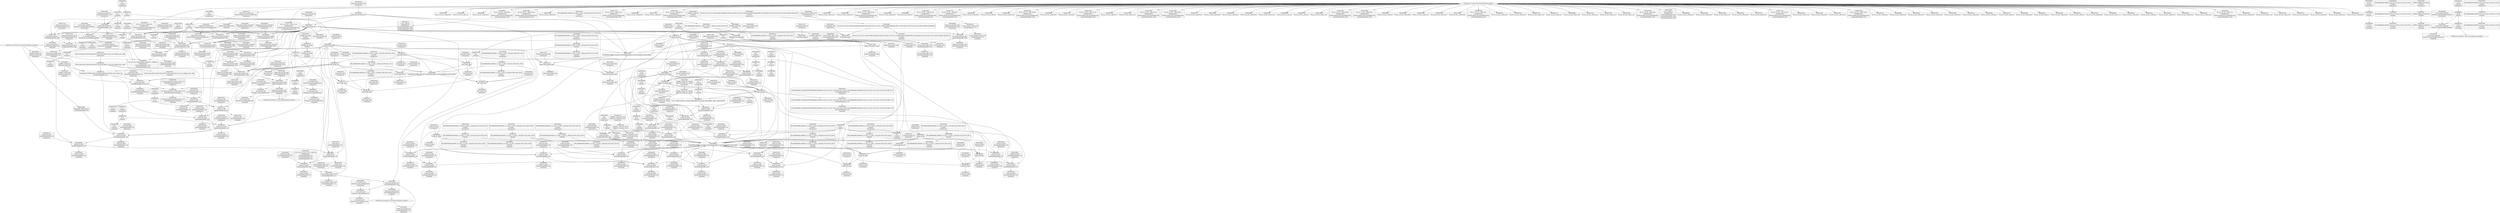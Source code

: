digraph {
	CE0x5584f40 [shape=record,shape=Mrecord,label="{CE0x5584f40|80:_i32,_112:_i8*,_:_CRE_30,31_}"]
	CE0x55b12f0 [shape=record,shape=Mrecord,label="{CE0x55b12f0|i64*_getelementptr_inbounds_(_11_x_i64_,_11_x_i64_*___llvm_gcov_ctr125,_i64_0,_i64_9)|*Constant*|*SummSource*}"]
	CE0x55b7390 [shape=record,shape=Mrecord,label="{CE0x55b7390|_ret_%struct.task_struct*_%tmp4,_!dbg_!27714|./arch/x86/include/asm/current.h,14}"]
	CE0x556ad40 [shape=record,shape=Mrecord,label="{CE0x556ad40|_ret_i32_%retval.0,_!dbg_!27728|security/selinux/avc.c,775|*SummSource*}"]
	CE0x556c940 [shape=record,shape=Mrecord,label="{CE0x556c940|80:_i32,_112:_i8*,_:_CRE_41,42_}"]
	CE0x5583cb0 [shape=record,shape=Mrecord,label="{CE0x5583cb0|i32_0|*Constant*|*SummSink*}"]
	CE0x5594990 [shape=record,shape=Mrecord,label="{CE0x5594990|i64_5|*Constant*|*SummSink*}"]
	CE0x5581880 [shape=record,shape=Mrecord,label="{CE0x5581880|i64*_getelementptr_inbounds_(_2_x_i64_,_2_x_i64_*___llvm_gcov_ctr319,_i64_0,_i64_0)|*Constant*}"]
	CE0x558e590 [shape=record,shape=Mrecord,label="{CE0x558e590|i64_2|*Constant*|*SummSource*}"]
	CE0x558a9b0 [shape=record,shape=Mrecord,label="{CE0x558a9b0|selinux_sem_associate:_call|security/selinux/hooks.c,5417|*SummSink*}"]
	CE0x5592290 [shape=record,shape=Mrecord,label="{CE0x5592290|current_sid:_call4|security/selinux/hooks.c,218|*SummSource*}"]
	CE0x55af7d0 [shape=record,shape=Mrecord,label="{CE0x55af7d0|current_sid:_if.end|*SummSource*}"]
	CE0x556f1e0 [shape=record,shape=Mrecord,label="{CE0x556f1e0|80:_i32,_112:_i8*,_:_CRE_72,73_|*MultipleSource*|Function::selinux_sem_associate&Arg::sma::|security/selinux/hooks.c,5419}"]
	CE0x55b1c60 [shape=record,shape=Mrecord,label="{CE0x55b1c60|GLOBAL:_current_task|Global_var:current_task|*SummSink*}"]
	CE0x555da20 [shape=record,shape=Mrecord,label="{CE0x555da20|selinux_sem_associate:_sem_perm1|security/selinux/hooks.c,5422}"]
	CE0x55b72f0 [shape=record,shape=Mrecord,label="{CE0x55b72f0|_ret_%struct.task_struct*_%tmp4,_!dbg_!27714|./arch/x86/include/asm/current.h,14|*SummSource*}"]
	CE0x55aed00 [shape=record,shape=Mrecord,label="{CE0x55aed00|current_sid:_tmp11|security/selinux/hooks.c,218|*SummSink*}"]
	CE0x5566d80 [shape=record,shape=Mrecord,label="{CE0x5566d80|selinux_sem_associate:_sem_perm|security/selinux/hooks.c,5419}"]
	CE0x55c4bd0 [shape=record,shape=Mrecord,label="{CE0x55c4bd0|get_current:_tmp3}"]
	CE0x55971f0 [shape=record,shape=Mrecord,label="{CE0x55971f0|get_current:_tmp1}"]
	CE0x55b23f0 [shape=record,shape=Mrecord,label="{CE0x55b23f0|i64_0|*Constant*}"]
	CE0x556a470 [shape=record,shape=Mrecord,label="{CE0x556a470|_ret_i32_%retval.0,_!dbg_!27728|security/selinux/avc.c,775}"]
	CE0x5569040 [shape=record,shape=Mrecord,label="{CE0x5569040|current_sid:_tmp11|security/selinux/hooks.c,218}"]
	CE0x55764b0 [shape=record,shape=Mrecord,label="{CE0x55764b0|i64_1|*Constant*|*SummSource*}"]
	CE0x5592c50 [shape=record,shape=Mrecord,label="{CE0x5592c50|current_sid:_tmp1|*SummSink*}"]
	CE0x5594330 [shape=record,shape=Mrecord,label="{CE0x5594330|current_sid:_tobool1|security/selinux/hooks.c,218|*SummSource*}"]
	CE0x5572130 [shape=record,shape=Mrecord,label="{CE0x5572130|selinux_sem_associate:_ad|security/selinux/hooks.c, 5416|*SummSink*}"]
	CE0x55840b0 [shape=record,shape=Mrecord,label="{CE0x55840b0|current_sid:_sid|security/selinux/hooks.c,220|*SummSink*}"]
	CE0x558d6e0 [shape=record,shape=Mrecord,label="{CE0x558d6e0|selinux_sem_associate:_call3|security/selinux/hooks.c,5424|*SummSource*}"]
	CE0x5582e30 [shape=record,shape=Mrecord,label="{CE0x5582e30|80:_i32,_112:_i8*,_:_CRE_67,68_}"]
	CE0x5585410 [shape=record,shape=Mrecord,label="{CE0x5585410|80:_i32,_112:_i8*,_:_CRE_17,18_}"]
	CE0x5580080 [shape=record,shape=Mrecord,label="{CE0x5580080|i32_218|*Constant*}"]
	CE0x5585120 [shape=record,shape=Mrecord,label="{CE0x5585120|80:_i32,_112:_i8*,_:_CRE_32,33_}"]
	CE0x556ca70 [shape=record,shape=Mrecord,label="{CE0x556ca70|80:_i32,_112:_i8*,_:_CRE_42,43_}"]
	CE0x5587fc0 [shape=record,shape=Mrecord,label="{CE0x5587fc0|80:_i32,_112:_i8*,_:_CRE_49,50_}"]
	CE0x5596a00 [shape=record,shape=Mrecord,label="{CE0x5596a00|current_sid:_land.lhs.true2|*SummSource*}"]
	CE0x6b26fd0 [shape=record,shape=Mrecord,label="{CE0x6b26fd0|80:_i32,_112:_i8*,_:_CRE_25,26_}"]
	CE0x5583f50 [shape=record,shape=Mrecord,label="{CE0x5583f50|current_sid:_sid|security/selinux/hooks.c,220}"]
	CE0x556da90 [shape=record,shape=Mrecord,label="{CE0x556da90|80:_i32,_112:_i8*,_:_CRE_38,39_}"]
	CE0x55871c0 [shape=record,shape=Mrecord,label="{CE0x55871c0|selinux_sem_associate:_sma|Function::selinux_sem_associate&Arg::sma::|*SummSource*}"]
	CE0x5564390 [shape=record,shape=Mrecord,label="{CE0x5564390|GLOBAL:_current_sid|*Constant*|*SummSink*}"]
	CE0x5581010 [shape=record,shape=Mrecord,label="{CE0x5581010|i64*_getelementptr_inbounds_(_2_x_i64_,_2_x_i64_*___llvm_gcov_ctr319,_i64_0,_i64_1)|*Constant*|*SummSink*}"]
	CE0x55aee70 [shape=record,shape=Mrecord,label="{CE0x55aee70|current_sid:_tmp12|security/selinux/hooks.c,218}"]
	CE0x5581550 [shape=record,shape=Mrecord,label="{CE0x5581550|80:_i32,_112:_i8*,_:_CRE_53,54_}"]
	CE0x5580ef0 [shape=record,shape=Mrecord,label="{CE0x5580ef0|current_sid:_bb|*SummSource*}"]
	CE0x55b5780 [shape=record,shape=Mrecord,label="{CE0x55b5780|current_sid:_tmp17|security/selinux/hooks.c,218|*SummSink*}"]
	CE0x5598280 [shape=record,shape=Mrecord,label="{CE0x5598280|current_sid:_tmp22|security/selinux/hooks.c,218|*SummSource*}"]
	CE0x559a450 [shape=record,shape=Mrecord,label="{CE0x559a450|current_sid:_tmp24|security/selinux/hooks.c,220|*SummSource*}"]
	CE0x5572470 [shape=record,shape=Mrecord,label="{CE0x5572470|i32_78|*Constant*}"]
	CE0x55ebb20 [shape=record,shape=Mrecord,label="{CE0x55ebb20|get_current:_tmp|*SummSink*}"]
	CE0x556aa00 [shape=record,shape=Mrecord,label="{CE0x556aa00|avc_has_perm:_auditdata|Function::avc_has_perm&Arg::auditdata::|*SummSource*}"]
	CE0x5571ac0 [shape=record,shape=Mrecord,label="{CE0x5571ac0|i32_0|*Constant*}"]
	CE0x55ab880 [shape=record,shape=Mrecord,label="{CE0x55ab880|_call_void_mcount()_#3|*SummSink*}"]
	CE0x5564bc0 [shape=record,shape=Mrecord,label="{CE0x5564bc0|selinux_sem_associate:_entry}"]
	CE0x558b7a0 [shape=record,shape=Mrecord,label="{CE0x558b7a0|i64_1|*Constant*}"]
	CE0x55829e0 [shape=record,shape=Mrecord,label="{CE0x55829e0|selinux_sem_associate:_tmp2}"]
	CE0x5588810 [shape=record,shape=Mrecord,label="{CE0x5588810|current_sid:_entry|*SummSource*}"]
	CE0x5568690 [shape=record,shape=Mrecord,label="{CE0x5568690|current_sid:_tmp9|security/selinux/hooks.c,218}"]
	CE0x55810b0 [shape=record,shape=Mrecord,label="{CE0x55810b0|selinux_sem_associate:_tmp2|*SummSource*}"]
	CE0x5584810 [shape=record,shape=Mrecord,label="{CE0x5584810|80:_i32,_112:_i8*,_:_CRE_7,8_}"]
	CE0x55636f0 [shape=record,shape=Mrecord,label="{CE0x55636f0|current_sid:_tmp2|*SummSource*}"]
	CE0x55ab470 [shape=record,shape=Mrecord,label="{CE0x55ab470|current_sid:_tmp5|security/selinux/hooks.c,218|*SummSource*}"]
	CE0x557b1d0 [shape=record,shape=Mrecord,label="{CE0x557b1d0|current_sid:_tmp16|security/selinux/hooks.c,218|*SummSink*}"]
	CE0x5586fc0 [shape=record,shape=Mrecord,label="{CE0x5586fc0|_ret_i32_%tmp24,_!dbg_!27742|security/selinux/hooks.c,220}"]
	CE0x55c9c70 [shape=record,shape=Mrecord,label="{CE0x55c9c70|get_current:_tmp3|*SummSink*}"]
	CE0x55b6ec0 [shape=record,shape=Mrecord,label="{CE0x55b6ec0|GLOBAL:_get_current|*Constant*|*SummSink*}"]
	CE0x556dcf0 [shape=record,shape=Mrecord,label="{CE0x556dcf0|80:_i32,_112:_i8*,_:_CRE_40,41_}"]
	CE0x55760a0 [shape=record,shape=Mrecord,label="{CE0x55760a0|current_sid:_call|security/selinux/hooks.c,218|*SummSink*}"]
	CE0x55eb930 [shape=record,shape=Mrecord,label="{CE0x55eb930|COLLAPSED:_GCMRE___llvm_gcov_ctr98_internal_global_2_x_i64_zeroinitializer:_elem_0:default:}"]
	CE0x55b0b30 [shape=record,shape=Mrecord,label="{CE0x55b0b30|i32_218|*Constant*|*SummSink*}"]
	CE0x5573fc0 [shape=record,shape=Mrecord,label="{CE0x5573fc0|i64*_getelementptr_inbounds_(_2_x_i64_,_2_x_i64_*___llvm_gcov_ctr98,_i64_0,_i64_1)|*Constant*|*SummSource*}"]
	CE0x556f570 [shape=record,shape=Mrecord,label="{CE0x556f570|80:_i32,_112:_i8*,_:_CRE_84,88_|*MultipleSource*|Function::selinux_sem_associate&Arg::sma::|security/selinux/hooks.c,5419}"]
	CE0x55aeb90 [shape=record,shape=Mrecord,label="{CE0x55aeb90|current_sid:_tmp11|security/selinux/hooks.c,218|*SummSource*}"]
	CE0x55783f0 [shape=record,shape=Mrecord,label="{CE0x55783f0|80:_i32,_112:_i8*,_:_CRE_100,102_|*MultipleSource*|Function::selinux_sem_associate&Arg::sma::|security/selinux/hooks.c,5419}"]
	CE0x5579a00 [shape=record,shape=Mrecord,label="{CE0x5579a00|80:_i32,_112:_i8*,_:_CRE_58,59_}"]
	CE0x5587030 [shape=record,shape=Mrecord,label="{CE0x5587030|_ret_i32_%tmp24,_!dbg_!27742|security/selinux/hooks.c,220|*SummSource*}"]
	CE0x55b1480 [shape=record,shape=Mrecord,label="{CE0x55b1480|i64*_getelementptr_inbounds_(_11_x_i64_,_11_x_i64_*___llvm_gcov_ctr125,_i64_0,_i64_9)|*Constant*|*SummSink*}"]
	CE0x5588770 [shape=record,shape=Mrecord,label="{CE0x5588770|current_sid:_entry}"]
	CE0x55c55c0 [shape=record,shape=Mrecord,label="{CE0x55c55c0|_call_void_mcount()_#3|*SummSink*}"]
	CE0x55b9580 [shape=record,shape=Mrecord,label="{CE0x55b9580|i1_true|*Constant*}"]
	CE0x5577210 [shape=record,shape=Mrecord,label="{CE0x5577210|80:_i32,_112:_i8*,_:_CRE_144,152_|*MultipleSource*|Function::selinux_sem_associate&Arg::sma::|security/selinux/hooks.c,5419}"]
	CE0x558e630 [shape=record,shape=Mrecord,label="{CE0x558e630|i64_2|*Constant*|*SummSink*}"]
	CE0x5569dc0 [shape=record,shape=Mrecord,label="{CE0x5569dc0|avc_has_perm:_tclass|Function::avc_has_perm&Arg::tclass::|*SummSource*}"]
	CE0x55b0d40 [shape=record,shape=Mrecord,label="{CE0x55b0d40|i8*_getelementptr_inbounds_(_45_x_i8_,_45_x_i8_*_.str12,_i32_0,_i32_0)|*Constant*}"]
	CE0x5584510 [shape=record,shape=Mrecord,label="{CE0x5584510|0:_i32,_4:_i32,_8:_i32,_12:_i32,_:_CMRE_4,8_|*MultipleSource*|security/selinux/hooks.c,218|security/selinux/hooks.c,218|security/selinux/hooks.c,220}"]
	CE0x55699b0 [shape=record,shape=Mrecord,label="{CE0x55699b0|i16_25|*Constant*}"]
	CE0x55ba0a0 [shape=record,shape=Mrecord,label="{CE0x55ba0a0|current_sid:_if.end}"]
	CE0x55ac260 [shape=record,shape=Mrecord,label="{CE0x55ac260|GLOBAL:___llvm_gcov_ctr125|Global_var:__llvm_gcov_ctr125}"]
	CE0x558ad30 [shape=record,shape=Mrecord,label="{CE0x558ad30|80:_i32,_112:_i8*,_:_CRE_61,62_}"]
	CE0x558ab60 [shape=record,shape=Mrecord,label="{CE0x558ab60|GLOBAL:_current_sid|*Constant*}"]
	CE0x55797a0 [shape=record,shape=Mrecord,label="{CE0x55797a0|80:_i32,_112:_i8*,_:_CRE_56,57_}"]
	CE0x5579260 [shape=record,shape=Mrecord,label="{CE0x5579260|GLOBAL:_current_sid.__warned|Global_var:current_sid.__warned}"]
	CE0x5570270 [shape=record,shape=Mrecord,label="{CE0x5570270|i32_0|*Constant*}"]
	CE0x5575510 [shape=record,shape=Mrecord,label="{CE0x5575510|80:_i32,_112:_i8*,_:_CRE_168,176_|*MultipleSource*|Function::selinux_sem_associate&Arg::sma::|security/selinux/hooks.c,5419}"]
	CE0x555d920 [shape=record,shape=Mrecord,label="{CE0x555d920|i8_4|*Constant*|*SummSink*}"]
	CE0x5597980 [shape=record,shape=Mrecord,label="{CE0x5597980|i32_22|*Constant*|*SummSink*}"]
	CE0x55744f0 [shape=record,shape=Mrecord,label="{CE0x55744f0|COLLAPSED:_GCMRE___llvm_gcov_ctr319_internal_global_2_x_i64_zeroinitializer:_elem_0:default:}"]
	CE0x55b22b0 [shape=record,shape=Mrecord,label="{CE0x55b22b0|GLOBAL:___llvm_gcov_ctr125|Global_var:__llvm_gcov_ctr125|*SummSink*}"]
	CE0x559a5e0 [shape=record,shape=Mrecord,label="{CE0x559a5e0|current_sid:_tmp24|security/selinux/hooks.c,220|*SummSink*}"]
	CE0x5597620 [shape=record,shape=Mrecord,label="{CE0x5597620|i32_22|*Constant*}"]
	CE0x557c790 [shape=record,shape=Mrecord,label="{CE0x557c790|selinux_sem_associate:_ipc_id|security/selinux/hooks.c,5422|*SummSource*}"]
	CE0x5569d50 [shape=record,shape=Mrecord,label="{CE0x5569d50|avc_has_perm:_tclass|Function::avc_has_perm&Arg::tclass::}"]
	CE0x5596910 [shape=record,shape=Mrecord,label="{CE0x5596910|current_sid:_land.lhs.true2}"]
	CE0x556a8b0 [shape=record,shape=Mrecord,label="{CE0x556a8b0|avc_has_perm:_auditdata|Function::avc_has_perm&Arg::auditdata::}"]
	CE0x5578f90 [shape=record,shape=Mrecord,label="{CE0x5578f90|80:_i32,_112:_i8*,_:_CRE_12,13_}"]
	CE0x6b26ee0 [shape=record,shape=Mrecord,label="{CE0x6b26ee0|80:_i32,_112:_i8*,_:_CRE_24,25_}"]
	CE0x55b5bb0 [shape=record,shape=Mrecord,label="{CE0x55b5bb0|current_sid:_tmp18|security/selinux/hooks.c,218}"]
	CE0x558e3b0 [shape=record,shape=Mrecord,label="{CE0x558e3b0|i64_3|*Constant*|*SummSource*}"]
	CE0x557d6e0 [shape=record,shape=Mrecord,label="{CE0x557d6e0|selinux_sem_associate:_tmp7|security/selinux/hooks.c,5424}"]
	CE0x5575150 [shape=record,shape=Mrecord,label="{CE0x5575150|80:_i32,_112:_i8*,_:_CRE_152,160_|*MultipleSource*|Function::selinux_sem_associate&Arg::sma::|security/selinux/hooks.c,5419}"]
	CE0x5583af0 [shape=record,shape=Mrecord,label="{CE0x5583af0|i32_0|*Constant*|*SummSource*}"]
	CE0x5585720 [shape=record,shape=Mrecord,label="{CE0x5585720|selinux_sem_associate:_type|security/selinux/hooks.c,5421|*SummSink*}"]
	CE0x5579510 [shape=record,shape=Mrecord,label="{CE0x5579510|GLOBAL:_current_sid.__warned|Global_var:current_sid.__warned|*SummSink*}"]
	CE0x55747c0 [shape=record,shape=Mrecord,label="{CE0x55747c0|selinux_sem_associate:_tmp}"]
	CE0x555da90 [shape=record,shape=Mrecord,label="{CE0x555da90|selinux_sem_associate:_sem_perm1|security/selinux/hooks.c,5422|*SummSource*}"]
	CE0x55b3000 [shape=record,shape=Mrecord,label="{CE0x55b3000|i64*_getelementptr_inbounds_(_11_x_i64_,_11_x_i64_*___llvm_gcov_ctr125,_i64_0,_i64_8)|*Constant*|*SummSource*}"]
	CE0x5568310 [shape=record,shape=Mrecord,label="{CE0x5568310|get_current:_tmp4|./arch/x86/include/asm/current.h,14|*SummSource*}"]
	CE0x5594a90 [shape=record,shape=Mrecord,label="{CE0x5594a90|i64_4|*Constant*}"]
	CE0x556c2f0 [shape=record,shape=Mrecord,label="{CE0x556c2f0|i32_1|*Constant*|*SummSink*}"]
	CE0x557bd10 [shape=record,shape=Mrecord,label="{CE0x557bd10|avc_has_perm:_entry|*SummSink*}"]
	CE0x5572680 [shape=record,shape=Mrecord,label="{CE0x5572680|i32_78|*Constant*|*SummSource*}"]
	CE0x5563680 [shape=record,shape=Mrecord,label="{CE0x5563680|current_sid:_tmp2}"]
	CE0x5583db0 [shape=record,shape=Mrecord,label="{CE0x5583db0|selinux_sem_associate:_sem_perm|security/selinux/hooks.c,5419|*SummSource*}"]
	CE0x55720c0 [shape=record,shape=Mrecord,label="{CE0x55720c0|i64*_getelementptr_inbounds_(_2_x_i64_,_2_x_i64_*___llvm_gcov_ctr319,_i64_0,_i64_1)|*Constant*|*SummSource*}"]
	CE0x555e280 [shape=record,shape=Mrecord,label="{CE0x555e280|selinux_sem_associate:_key|security/selinux/hooks.c,5422|*SummSource*}"]
	CE0x556d740 [shape=record,shape=Mrecord,label="{CE0x556d740|current_sid:_tmp8|security/selinux/hooks.c,218|*SummSink*}"]
	CE0x55b9080 [shape=record,shape=Mrecord,label="{CE0x55b9080|current_sid:_tmp14|security/selinux/hooks.c,218}"]
	CE0x55b5d30 [shape=record,shape=Mrecord,label="{CE0x55b5d30|current_sid:_tmp18|security/selinux/hooks.c,218|*SummSource*}"]
	CE0x5584db0 [shape=record,shape=Mrecord,label="{CE0x5584db0|80:_i32,_112:_i8*,_:_CRE_28,29_}"]
	CE0x559a8d0 [shape=record,shape=Mrecord,label="{CE0x559a8d0|get_current:_bb|*SummSource*}"]
	CE0x6946900 [shape=record,shape=Mrecord,label="{CE0x6946900|80:_i32,_112:_i8*,_:_CRE_2,3_}"]
	CE0x5577bd0 [shape=record,shape=Mrecord,label="{CE0x5577bd0|_call_void_mcount()_#3}"]
	"CONST[source:0(mediator),value:2(dynamic)][purpose:{subject}]"
	CE0x557d3f0 [shape=record,shape=Mrecord,label="{CE0x557d3f0|avc_has_perm:_entry}"]
	CE0x5572910 [shape=record,shape=Mrecord,label="{CE0x5572910|current_sid:_cred|security/selinux/hooks.c,218|*SummSource*}"]
	CE0x5576e90 [shape=record,shape=Mrecord,label="{CE0x5576e90|80:_i32,_112:_i8*,_:_CRE_128,136_|*MultipleSource*|Function::selinux_sem_associate&Arg::sma::|security/selinux/hooks.c,5419}"]
	CE0x5585c60 [shape=record,shape=Mrecord,label="{CE0x5585c60|avc_has_perm:_ssid|Function::avc_has_perm&Arg::ssid::|*SummSink*}"]
	CE0x557d570 [shape=record,shape=Mrecord,label="{CE0x557d570|4:_i32,_:_CRE_4,8_|*MultipleSource*|security/selinux/hooks.c,5424|security/selinux/hooks.c,5419|security/selinux/hooks.c,5419}"]
	CE0x5597b10 [shape=record,shape=Mrecord,label="{CE0x5597b10|current_sid:_security|security/selinux/hooks.c,218}"]
	CE0x55b5a10 [shape=record,shape=Mrecord,label="{CE0x55b5a10|current_sid:_tmp19|security/selinux/hooks.c,218|*SummSource*}"]
	CE0x5570f60 [shape=record,shape=Mrecord,label="{CE0x5570f60|selinux_sem_associate:_call|security/selinux/hooks.c,5417}"]
	CE0x5578dc0 [shape=record,shape=Mrecord,label="{CE0x5578dc0|current_sid:_tmp7|security/selinux/hooks.c,218|*SummSink*}"]
	CE0x557cee0 [shape=record,shape=Mrecord,label="{CE0x557cee0|selinux_sem_associate:_sid2|security/selinux/hooks.c,5424|*SummSource*}"]
	CE0x55985b0 [shape=record,shape=Mrecord,label="{CE0x55985b0|current_sid:_tmp23|security/selinux/hooks.c,218}"]
	CE0x5577f70 [shape=record,shape=Mrecord,label="{CE0x5577f70|80:_i32,_112:_i8*,_:_CRE_88,92_|*MultipleSource*|Function::selinux_sem_associate&Arg::sma::|security/selinux/hooks.c,5419}"]
	CE0x5586c90 [shape=record,shape=Mrecord,label="{CE0x5586c90|current_sid:_tmp1}"]
	CE0x558cf20 [shape=record,shape=Mrecord,label="{CE0x558cf20|i32_(i32,_i32,_i16,_i32,_%struct.common_audit_data*)*_bitcast_(i32_(i32,_i32,_i16,_i32,_%struct.common_audit_data.495*)*_avc_has_perm_to_i32_(i32,_i32,_i16,_i32,_%struct.common_audit_data*)*)|*Constant*|*SummSink*}"]
	CE0x5581120 [shape=record,shape=Mrecord,label="{CE0x5581120|selinux_sem_associate:_tmp2|*SummSink*}"]
	CE0x55b0e00 [shape=record,shape=Mrecord,label="{CE0x55b0e00|i8*_getelementptr_inbounds_(_45_x_i8_,_45_x_i8_*_.str12,_i32_0,_i32_0)|*Constant*|*SummSource*}"]
	CE0x555e400 [shape=record,shape=Mrecord,label="{CE0x555e400|selinux_sem_associate:_key|security/selinux/hooks.c,5422}"]
	CE0x5569430 [shape=record,shape=Mrecord,label="{CE0x5569430|0:_i8,_8:_i32,_24:_%struct.selinux_audit_data*,_:_SCMRE_0,1_|*MultipleSource*|security/selinux/hooks.c, 5416|security/selinux/hooks.c,5421}"]
	CE0x558b2a0 [shape=record,shape=Mrecord,label="{CE0x558b2a0|i32_1|*Constant*|*SummSource*}"]
	CE0x558b230 [shape=record,shape=Mrecord,label="{CE0x558b230|i64*_getelementptr_inbounds_(_2_x_i64_,_2_x_i64_*___llvm_gcov_ctr319,_i64_0,_i64_1)|*Constant*}"]
	CE0x558b390 [shape=record,shape=Mrecord,label="{CE0x558b390|current_sid:_tobool|security/selinux/hooks.c,218}"]
	CE0x558ac00 [shape=record,shape=Mrecord,label="{CE0x558ac00|80:_i32,_112:_i8*,_:_CRE_60,61_}"]
	CE0x74e1960 [shape=record,shape=Mrecord,label="{CE0x74e1960|80:_i32,_112:_i8*,_:_CRE_4,5_}"]
	CE0x55eb9a0 [shape=record,shape=Mrecord,label="{CE0x55eb9a0|get_current:_tmp|*SummSource*}"]
	CE0x55b6610 [shape=record,shape=Mrecord,label="{CE0x55b6610|i64*_getelementptr_inbounds_(_11_x_i64_,_11_x_i64_*___llvm_gcov_ctr125,_i64_0,_i64_10)|*Constant*|*SummSource*}"]
	CE0x5587d60 [shape=record,shape=Mrecord,label="{CE0x5587d60|80:_i32,_112:_i8*,_:_CRE_47,48_}"]
	CE0x5575850 [shape=record,shape=Mrecord,label="{CE0x5575850|80:_i32,_112:_i8*,_:_CRE_184,188_|*MultipleSource*|Function::selinux_sem_associate&Arg::sma::|security/selinux/hooks.c,5419}"]
	CE0x55642d0 [shape=record,shape=Mrecord,label="{CE0x55642d0|GLOBAL:_current_sid|*Constant*|*SummSource*}"]
	CE0x557fe80 [shape=record,shape=Mrecord,label="{CE0x557fe80|GLOBAL:_lockdep_rcu_suspicious|*Constant*|*SummSource*}"]
	CE0x55d7ab0 [shape=record,shape=Mrecord,label="{CE0x55d7ab0|get_current:_tmp2|*SummSink*}"]
	CE0x55d75c0 [shape=record,shape=Mrecord,label="{CE0x55d75c0|%struct.task_struct*_(%struct.task_struct**)*_asm_movq_%gs:$_1:P_,$0_,_r,im,_dirflag_,_fpsr_,_flags_|*SummSource*}"]
	CE0x558c7a0 [shape=record,shape=Mrecord,label="{CE0x558c7a0|i32_3|*Constant*|*SummSink*}"]
	CE0x5594bd0 [shape=record,shape=Mrecord,label="{CE0x5594bd0|i64_4|*Constant*|*SummSink*}"]
	CE0x55855f0 [shape=record,shape=Mrecord,label="{CE0x55855f0|80:_i32,_112:_i8*,_:_CRE_19,20_}"]
	CE0x558c930 [shape=record,shape=Mrecord,label="{CE0x558c930|selinux_sem_associate:_call3|security/selinux/hooks.c,5424}"]
	CE0x5592400 [shape=record,shape=Mrecord,label="{CE0x5592400|current_sid:_call4|security/selinux/hooks.c,218|*SummSink*}"]
	CE0x55af3f0 [shape=record,shape=Mrecord,label="{CE0x55af3f0|i64*_getelementptr_inbounds_(_11_x_i64_,_11_x_i64_*___llvm_gcov_ctr125,_i64_0,_i64_6)|*Constant*}"]
	CE0x5573c20 [shape=record,shape=Mrecord,label="{CE0x5573c20|80:_i32,_112:_i8*,_:_CRE_36,37_}"]
	CE0x556de50 [shape=record,shape=Mrecord,label="{CE0x556de50|i64*_getelementptr_inbounds_(_11_x_i64_,_11_x_i64_*___llvm_gcov_ctr125,_i64_0,_i64_1)|*Constant*|*SummSource*}"]
	CE0x557b060 [shape=record,shape=Mrecord,label="{CE0x557b060|current_sid:_tmp16|security/selinux/hooks.c,218|*SummSource*}"]
	CE0x55fa250 [shape=record,shape=Mrecord,label="{CE0x55fa250|get_current:_tmp1|*SummSource*}"]
	CE0x5576ce0 [shape=record,shape=Mrecord,label="{CE0x5576ce0|80:_i32,_112:_i8*,_:_CRE_120,128_|*MultipleSource*|Function::selinux_sem_associate&Arg::sma::|security/selinux/hooks.c,5419}"]
	CE0x5585320 [shape=record,shape=Mrecord,label="{CE0x5585320|80:_i32,_112:_i8*,_:_CRE_16,17_}"]
	CE0x55b7820 [shape=record,shape=Mrecord,label="{CE0x55b7820|current_sid:_tmp13|security/selinux/hooks.c,218}"]
	CE0x556a310 [shape=record,shape=Mrecord,label="{CE0x556a310|i32_64|*Constant*|*SummSink*}"]
	CE0x74e19d0 [shape=record,shape=Mrecord,label="{CE0x74e19d0|80:_i32,_112:_i8*,_:_CRE_10,11_}"]
	CE0x5563760 [shape=record,shape=Mrecord,label="{CE0x5563760|current_sid:_tmp2|*SummSink*}"]
	CE0x55b0e70 [shape=record,shape=Mrecord,label="{CE0x55b0e70|i8*_getelementptr_inbounds_(_45_x_i8_,_45_x_i8_*_.str12,_i32_0,_i32_0)|*Constant*|*SummSink*}"]
	CE0x5568b30 [shape=record,shape=Mrecord,label="{CE0x5568b30|current_sid:_tmp10|security/selinux/hooks.c,218}"]
	CE0x5578590 [shape=record,shape=Mrecord,label="{CE0x5578590|80:_i32,_112:_i8*,_:_CRE_104,112_|*MultipleSource*|Function::selinux_sem_associate&Arg::sma::|security/selinux/hooks.c,5419}"]
	CE0x5575980 [shape=record,shape=Mrecord,label="{CE0x5575980|80:_i32,_112:_i8*,_:_CRE_188,192_|*MultipleSource*|Function::selinux_sem_associate&Arg::sma::|security/selinux/hooks.c,5419}"]
	CE0x555d600 [shape=record,shape=Mrecord,label="{CE0x555d600|i8_4|*Constant*}"]
	CE0x55af910 [shape=record,shape=Mrecord,label="{CE0x55af910|current_sid:_if.end|*SummSink*}"]
	CE0x5594820 [shape=record,shape=Mrecord,label="{CE0x5594820|i64_5|*Constant*|*SummSource*}"]
	CE0x55927f0 [shape=record,shape=Mrecord,label="{CE0x55927f0|GLOBAL:_get_current|*Constant*|*SummSource*}"]
	CE0x55ae800 [shape=record,shape=Mrecord,label="{CE0x55ae800|current_sid:_tmp20|security/selinux/hooks.c,218|*SummSink*}"]
	CE0x55811c0 [shape=record,shape=Mrecord,label="{CE0x55811c0|80:_i32,_112:_i8*,_:_CRE_50,51_}"]
	CE0x5564620 [shape=record,shape=Mrecord,label="{CE0x5564620|selinux_sem_associate:_bb|*SummSource*}"]
	CE0x5598ca0 [shape=record,shape=Mrecord,label="{CE0x5598ca0|i32_1|*Constant*}"]
	CE0x55abf20 [shape=record,shape=Mrecord,label="{CE0x55abf20|current_sid:_tmp4|security/selinux/hooks.c,218|*SummSource*}"]
	CE0x55b14f0 [shape=record,shape=Mrecord,label="{CE0x55b14f0|current_sid:_tmp17|security/selinux/hooks.c,218}"]
	CE0x557f920 [shape=record,shape=Mrecord,label="{CE0x557f920|i8*_getelementptr_inbounds_(_25_x_i8_,_25_x_i8_*_.str3,_i32_0,_i32_0)|*Constant*}"]
	CE0x5578c90 [shape=record,shape=Mrecord,label="{CE0x5578c90|current_sid:_tmp7|security/selinux/hooks.c,218|*SummSource*}"]
	CE0x5592a60 [shape=record,shape=Mrecord,label="{CE0x5592a60|current_sid:_tmp1|*SummSource*}"]
	CE0x558cd60 [shape=record,shape=Mrecord,label="{CE0x558cd60|i32_(i32,_i32,_i16,_i32,_%struct.common_audit_data*)*_bitcast_(i32_(i32,_i32,_i16,_i32,_%struct.common_audit_data.495*)*_avc_has_perm_to_i32_(i32,_i32,_i16,_i32,_%struct.common_audit_data*)*)|*Constant*|*SummSource*}"]
	CE0x5585ba0 [shape=record,shape=Mrecord,label="{CE0x5585ba0|avc_has_perm:_ssid|Function::avc_has_perm&Arg::ssid::|*SummSource*}"]
	CE0x5582f60 [shape=record,shape=Mrecord,label="{CE0x5582f60|80:_i32,_112:_i8*,_:_CRE_68,69_}"]
	CE0x5f22db0 [shape=record,shape=Mrecord,label="{CE0x5f22db0|selinux_sem_associate:_sem_perm|security/selinux/hooks.c,5419|*SummSink*}"]
	CE0x5575eb0 [shape=record,shape=Mrecord,label="{CE0x5575eb0|selinux_sem_associate:_security|security/selinux/hooks.c,5419|*SummSource*}"]
	CE0x55aea50 [shape=record,shape=Mrecord,label="{CE0x55aea50|current_sid:_call4|security/selinux/hooks.c,218}"]
	CE0x55b6f70 [shape=record,shape=Mrecord,label="{CE0x55b6f70|get_current:_entry}"]
	CE0x55b91e0 [shape=record,shape=Mrecord,label="{CE0x55b91e0|current_sid:_tmp14|security/selinux/hooks.c,218|*SummSource*}"]
	CE0x5597c40 [shape=record,shape=Mrecord,label="{CE0x5597c40|current_sid:_security|security/selinux/hooks.c,218|*SummSink*}"]
	CE0x557c1a0 [shape=record,shape=Mrecord,label="{CE0x557c1a0|selinux_sem_associate:_u|security/selinux/hooks.c,5422}"]
	CE0x559a7f0 [shape=record,shape=Mrecord,label="{CE0x559a7f0|get_current:_bb}"]
	CE0x5598380 [shape=record,shape=Mrecord,label="{CE0x5598380|current_sid:_tmp22|security/selinux/hooks.c,218|*SummSink*}"]
	CE0x55d77b0 [shape=record,shape=Mrecord,label="{CE0x55d77b0|%struct.task_struct*_(%struct.task_struct**)*_asm_movq_%gs:$_1:P_,$0_,_r,im,_dirflag_,_fpsr_,_flags_|*SummSink*}"]
	CE0x558b0c0 [shape=record,shape=Mrecord,label="{CE0x558b0c0|80:_i32,_112:_i8*,_:_CRE_64,65_}"]
	CE0x556dbc0 [shape=record,shape=Mrecord,label="{CE0x556dbc0|80:_i32,_112:_i8*,_:_CRE_39,40_}"]
	CE0x5566af0 [shape=record,shape=Mrecord,label="{CE0x5566af0|i64*_getelementptr_inbounds_(_2_x_i64_,_2_x_i64_*___llvm_gcov_ctr319,_i64_0,_i64_0)|*Constant*|*SummSource*}"]
	CE0x5586bb0 [shape=record,shape=Mrecord,label="{CE0x5586bb0|i64*_getelementptr_inbounds_(_11_x_i64_,_11_x_i64_*___llvm_gcov_ctr125,_i64_0,_i64_1)|*Constant*|*SummSink*}"]
	CE0x55b0810 [shape=record,shape=Mrecord,label="{CE0x55b0810|i32_218|*Constant*|*SummSource*}"]
	CE0x5576890 [shape=record,shape=Mrecord,label="{CE0x5576890|selinux_sem_associate:_tmp1}"]
	CE0x5572610 [shape=record,shape=Mrecord,label="{CE0x5572610|i32_78|*Constant*|*SummSink*}"]
	CE0x55692c0 [shape=record,shape=Mrecord,label="{CE0x55692c0|current_sid:_if.then|*SummSource*}"]
	CE0x55812f0 [shape=record,shape=Mrecord,label="{CE0x55812f0|80:_i32,_112:_i8*,_:_CRE_51,52_}"]
	CE0x5571510 [shape=record,shape=Mrecord,label="{CE0x5571510|i32_1|*Constant*}"]
	CE0x5568de0 [shape=record,shape=Mrecord,label="{CE0x5568de0|current_sid:_tmp10|security/selinux/hooks.c,218|*SummSink*}"]
	CE0x6946890 [shape=record,shape=Mrecord,label="{CE0x6946890|80:_i32,_112:_i8*,_:_CRE_1,2_}"]
	CE0x55ef770 [shape=record,shape=Mrecord,label="{CE0x55ef770|get_current:_tmp2}"]
	CE0x5584700 [shape=record,shape=Mrecord,label="{CE0x5584700|80:_i32,_112:_i8*,_:_CRE_6,7_}"]
	CE0x555de80 [shape=record,shape=Mrecord,label="{CE0x555de80|selinux_sem_associate:_tmp6|security/selinux/hooks.c,5422|*SummSource*}"]
	CE0x5592670 [shape=record,shape=Mrecord,label="{CE0x5592670|GLOBAL:_get_current|*Constant*}"]
	CE0x55b85a0 [shape=record,shape=Mrecord,label="{CE0x55b85a0|get_current:_tmp4|./arch/x86/include/asm/current.h,14|*SummSink*}"]
	CE0x55b1120 [shape=record,shape=Mrecord,label="{CE0x55b1120|i64*_getelementptr_inbounds_(_11_x_i64_,_11_x_i64_*___llvm_gcov_ctr125,_i64_0,_i64_9)|*Constant*}"]
	CE0x5593c40 [shape=record,shape=Mrecord,label="{CE0x5593c40|current_sid:_tmp3|*SummSink*}"]
	CE0x556d520 [shape=record,shape=Mrecord,label="{CE0x556d520|current_sid:_tmp8|security/selinux/hooks.c,218|*SummSource*}"]
	CE0x55b7890 [shape=record,shape=Mrecord,label="{CE0x55b7890|current_sid:_tmp13|security/selinux/hooks.c,218|*SummSource*}"]
	CE0x55ebbb0 [shape=record,shape=Mrecord,label="{CE0x55ebbb0|i64*_getelementptr_inbounds_(_2_x_i64_,_2_x_i64_*___llvm_gcov_ctr98,_i64_0,_i64_1)|*Constant*|*SummSink*}"]
	CE0x55798d0 [shape=record,shape=Mrecord,label="{CE0x55798d0|80:_i32,_112:_i8*,_:_CRE_57,58_}"]
	CE0x5585b00 [shape=record,shape=Mrecord,label="{CE0x5585b00|avc_has_perm:_ssid|Function::avc_has_perm&Arg::ssid::}"]
	CE0x5594460 [shape=record,shape=Mrecord,label="{CE0x5594460|current_sid:_tobool1|security/selinux/hooks.c,218|*SummSink*}"]
	CE0x55b9350 [shape=record,shape=Mrecord,label="{CE0x55b9350|current_sid:_tmp14|security/selinux/hooks.c,218|*SummSink*}"]
	CE0x559a070 [shape=record,shape=Mrecord,label="{CE0x559a070|i64*_getelementptr_inbounds_(_2_x_i64_,_2_x_i64_*___llvm_gcov_ctr98,_i64_0,_i64_0)|*Constant*}"]
	CE0x5598900 [shape=record,shape=Mrecord,label="{CE0x5598900|current_sid:_tmp23|security/selinux/hooks.c,218|*SummSink*}"]
	CE0x55b74a0 [shape=record,shape=Mrecord,label="{CE0x55b74a0|_ret_%struct.task_struct*_%tmp4,_!dbg_!27714|./arch/x86/include/asm/current.h,14|*SummSink*}"]
	CE0x55752f0 [shape=record,shape=Mrecord,label="{CE0x55752f0|80:_i32,_112:_i8*,_:_CRE_160,168_|*MultipleSource*|Function::selinux_sem_associate&Arg::sma::|security/selinux/hooks.c,5419}"]
	CE0x55afb20 [shape=record,shape=Mrecord,label="{CE0x55afb20|i64*_getelementptr_inbounds_(_11_x_i64_,_11_x_i64_*___llvm_gcov_ctr125,_i64_0,_i64_0)|*Constant*|*SummSource*}"]
	CE0x557c090 [shape=record,shape=Mrecord,label="{CE0x557c090|selinux_sem_associate:_ipc_id|security/selinux/hooks.c,5422}"]
	CE0x555de10 [shape=record,shape=Mrecord,label="{CE0x555de10|selinux_sem_associate:_tmp6|security/selinux/hooks.c,5422}"]
	CE0x558cb90 [shape=record,shape=Mrecord,label="{CE0x558cb90|i32_(i32,_i32,_i16,_i32,_%struct.common_audit_data*)*_bitcast_(i32_(i32,_i32,_i16,_i32,_%struct.common_audit_data.495*)*_avc_has_perm_to_i32_(i32,_i32,_i16,_i32,_%struct.common_audit_data*)*)|*Constant*}"]
	CE0x55782b0 [shape=record,shape=Mrecord,label="{CE0x55782b0|80:_i32,_112:_i8*,_:_CRE_96,100_|*MultipleSource*|Function::selinux_sem_associate&Arg::sma::|security/selinux/hooks.c,5419}"]
	CE0x556a0c0 [shape=record,shape=Mrecord,label="{CE0x556a0c0|i32_64|*Constant*}"]
	CE0x4e5efd0 [shape=record,shape=Mrecord,label="{CE0x4e5efd0|80:_i32,_112:_i8*,_:_CRE_8,9_}"]
	CE0x5564530 [shape=record,shape=Mrecord,label="{CE0x5564530|selinux_sem_associate:_bb|*SummSink*}"]
	CE0x556b2d0 [shape=record,shape=Mrecord,label="{CE0x556b2d0|_ret_i32_%call3,_!dbg_!27729|security/selinux/hooks.c,5424|*SummSource*}"]
	CE0x5593b50 [shape=record,shape=Mrecord,label="{CE0x5593b50|current_sid:_tmp3|*SummSource*}"]
	CE0x5569220 [shape=record,shape=Mrecord,label="{CE0x5569220|current_sid:_if.then}"]
	CE0x55ac020 [shape=record,shape=Mrecord,label="{CE0x55ac020|current_sid:_tmp4|security/selinux/hooks.c,218|*SummSink*}"]
	CE0x558b810 [shape=record,shape=Mrecord,label="{CE0x558b810|selinux_sem_associate:_tmp|*SummSink*}"]
	CE0x55b3350 [shape=record,shape=Mrecord,label="{CE0x55b3350|current_sid:_tmp15|security/selinux/hooks.c,218}"]
	CE0x5575f20 [shape=record,shape=Mrecord,label="{CE0x5575f20|selinux_sem_associate:_security|security/selinux/hooks.c,5419}"]
	CE0x558aa20 [shape=record,shape=Mrecord,label="{CE0x558aa20|selinux_sem_associate:_sma|Function::selinux_sem_associate&Arg::sma::}"]
	CE0x555e470 [shape=record,shape=Mrecord,label="{CE0x555e470|i32_3|*Constant*}"]
	CE0x5594df0 [shape=record,shape=Mrecord,label="{CE0x5594df0|current_sid:_bb}"]
	CE0x5593a50 [shape=record,shape=Mrecord,label="{CE0x5593a50|current_sid:_tmp3}"]
	CE0x5574850 [shape=record,shape=Mrecord,label="{CE0x5574850|i64*_getelementptr_inbounds_(_2_x_i64_,_2_x_i64_*___llvm_gcov_ctr98,_i64_0,_i64_1)|*Constant*}"]
	CE0x559a360 [shape=record,shape=Mrecord,label="{CE0x559a360|current_sid:_tmp24|security/selinux/hooks.c,220}"]
	CE0x55b7b10 [shape=record,shape=Mrecord,label="{CE0x55b7b10|i64*_getelementptr_inbounds_(_11_x_i64_,_11_x_i64_*___llvm_gcov_ctr125,_i64_0,_i64_8)|*Constant*|*SummSink*}"]
	CE0x55af570 [shape=record,shape=Mrecord,label="{CE0x55af570|i64*_getelementptr_inbounds_(_11_x_i64_,_11_x_i64_*___llvm_gcov_ctr125,_i64_0,_i64_6)|*Constant*|*SummSource*}"]
	CE0x55838b0 [shape=record,shape=Mrecord,label="{CE0x55838b0|current_sid:_tmp|*SummSource*}"]
	CE0x5577ca0 [shape=record,shape=Mrecord,label="{CE0x5577ca0|_call_void_mcount()_#3|*SummSource*}"]
	CE0x5567250 [shape=record,shape=Mrecord,label="{CE0x5567250|selinux_sem_associate:_entry|*SummSource*}"]
	CE0x55b9f40 [shape=record,shape=Mrecord,label="{CE0x55b9f40|current_sid:_do.end|*SummSink*}"]
	CE0x556af20 [shape=record,shape=Mrecord,label="{CE0x556af20|_ret_i32_%retval.0,_!dbg_!27728|security/selinux/avc.c,775|*SummSink*}"]
	CE0x5579b30 [shape=record,shape=Mrecord,label="{CE0x5579b30|80:_i32,_112:_i8*,_:_CRE_59,60_}"]
	CE0x5581810 [shape=record,shape=Mrecord,label="{CE0x5581810|i64*_getelementptr_inbounds_(_2_x_i64_,_2_x_i64_*___llvm_gcov_ctr319,_i64_0,_i64_0)|*Constant*|*SummSink*}"]
	CE0x5585030 [shape=record,shape=Mrecord,label="{CE0x5585030|80:_i32,_112:_i8*,_:_CRE_31,32_}"]
	"CONST[source:2(external),value:2(dynamic)][purpose:{subject}]"
	CE0x55b63c0 [shape=record,shape=Mrecord,label="{CE0x55b63c0|i64*_getelementptr_inbounds_(_11_x_i64_,_11_x_i64_*___llvm_gcov_ctr125,_i64_0,_i64_10)|*Constant*}"]
	CE0x557f1c0 [shape=record,shape=Mrecord,label="{CE0x557f1c0|current_sid:_do.body}"]
	CE0x55ab400 [shape=record,shape=Mrecord,label="{CE0x55ab400|current_sid:_tmp5|security/selinux/hooks.c,218}"]
	CE0x557ba80 [shape=record,shape=Mrecord,label="{CE0x557ba80|_call_void_lockdep_rcu_suspicious(i8*_getelementptr_inbounds_(_25_x_i8_,_25_x_i8_*_.str3,_i32_0,_i32_0),_i32_218,_i8*_getelementptr_inbounds_(_45_x_i8_,_45_x_i8_*_.str12,_i32_0,_i32_0))_#10,_!dbg_!27727|security/selinux/hooks.c,218|*SummSink*}"]
	CE0x5575d70 [shape=record,shape=Mrecord,label="{CE0x5575d70|i32_10|*Constant*|*SummSink*}"]
	CE0x5565620 [shape=record,shape=Mrecord,label="{CE0x5565620|selinux_sem_associate:_bb}"]
	CE0x55687c0 [shape=record,shape=Mrecord,label="{CE0x55687c0|current_sid:_tmp9|security/selinux/hooks.c,218|*SummSource*}"]
	CE0x558a0d0 [shape=record,shape=Mrecord,label="{CE0x558a0d0|80:_i32,_112:_i8*,_:_CRE_23,24_}"]
	CE0x556d310 [shape=record,shape=Mrecord,label="{CE0x556d310|0:_i8,_:_GCMR_current_sid.__warned_internal_global_i8_0,_section_.data.unlikely_,_align_1:_elem_0:default:}"]
	CE0x558d140 [shape=record,shape=Mrecord,label="{CE0x558d140|GLOBAL:_current_task|Global_var:current_task|*SummSource*}"]
	CE0x55700d0 [shape=record,shape=Mrecord,label="{CE0x55700d0|selinux_sem_associate:_sma|Function::selinux_sem_associate&Arg::sma::|*SummSink*}"]
	CE0x55b82f0 [shape=record,shape=Mrecord,label="{CE0x55b82f0|current_sid:_tmp6|security/selinux/hooks.c,218}"]
	CE0x5571060 [shape=record,shape=Mrecord,label="{CE0x5571060|_call_void_mcount()_#3|*SummSink*}"]
	CE0x556a4e0 [shape=record,shape=Mrecord,label="{CE0x556a4e0|avc_has_perm:_requested|Function::avc_has_perm&Arg::requested::}"]
	CE0x55796a0 [shape=record,shape=Mrecord,label="{CE0x55796a0|80:_i32,_112:_i8*,_:_CRE_55,56_}"]
	CE0x556f280 [shape=record,shape=Mrecord,label="{CE0x556f280|80:_i32,_112:_i8*,_:_CRE_76,80_|*MultipleSource*|Function::selinux_sem_associate&Arg::sma::|security/selinux/hooks.c,5419}"]
	CE0x558e6d0 [shape=record,shape=Mrecord,label="{CE0x558e6d0|current_sid:_tmp4|security/selinux/hooks.c,218}"]
	CE0x556ccd0 [shape=record,shape=Mrecord,label="{CE0x556ccd0|80:_i32,_112:_i8*,_:_CRE_44,45_}"]
	CE0x557fd50 [shape=record,shape=Mrecord,label="{CE0x557fd50|GLOBAL:_lockdep_rcu_suspicious|*Constant*}"]
	CE0x55888d0 [shape=record,shape=Mrecord,label="{CE0x55888d0|current_sid:_entry|*SummSink*}"]
	CE0x55b9870 [shape=record,shape=Mrecord,label="{CE0x55b9870|i1_true|*Constant*|*SummSink*}"]
	CE0x556b0d0 [shape=record,shape=Mrecord,label="{CE0x556b0d0|current_sid:_land.lhs.true}"]
	CE0x557b6f0 [shape=record,shape=Mrecord,label="{CE0x557b6f0|i8_1|*Constant*|*SummSink*}"]
	CE0x5578760 [shape=record,shape=Mrecord,label="{CE0x5578760|current_sid:_tmp6|security/selinux/hooks.c,218|*SummSink*}"]
	CE0x5597bd0 [shape=record,shape=Mrecord,label="{CE0x5597bd0|current_sid:_security|security/selinux/hooks.c,218|*SummSource*}"]
	CE0x557b580 [shape=record,shape=Mrecord,label="{CE0x557b580|i8_1|*Constant*|*SummSource*}"]
	CE0x55b8980 [shape=record,shape=Mrecord,label="{CE0x55b8980|current_sid:_do.body|*SummSink*}"]
	CE0x5581420 [shape=record,shape=Mrecord,label="{CE0x5581420|80:_i32,_112:_i8*,_:_CRE_52,53_}"]
	CE0x557fc00 [shape=record,shape=Mrecord,label="{CE0x557fc00|i8*_getelementptr_inbounds_(_25_x_i8_,_25_x_i8_*_.str3,_i32_0,_i32_0)|*Constant*|*SummSink*}"]
	CE0x5574750 [shape=record,shape=Mrecord,label="{CE0x5574750|selinux_sem_associate:_tmp|*SummSource*}"]
	CE0x5585e00 [shape=record,shape=Mrecord,label="{CE0x5585e00|avc_has_perm:_tsid|Function::avc_has_perm&Arg::tsid::}"]
	CE0x556bd80 [shape=record,shape=Mrecord,label="{CE0x556bd80|selinux_sem_associate:_ad|security/selinux/hooks.c, 5416}"]
	CE0x559a9b0 [shape=record,shape=Mrecord,label="{CE0x559a9b0|get_current:_bb|*SummSink*}"]
	CE0x6b271b0 [shape=record,shape=Mrecord,label="{CE0x6b271b0|80:_i32,_112:_i8*,_:_CRE_27,28_}"]
	CE0x4e5f110 [shape=record,shape=Mrecord,label="{CE0x4e5f110|80:_i32,_112:_i8*,_:_CRE_9,10_}"]
	CE0x556d960 [shape=record,shape=Mrecord,label="{CE0x556d960|80:_i32,_112:_i8*,_:_CRE_37,38_}"]
	CE0x55860a0 [shape=record,shape=Mrecord,label="{CE0x55860a0|avc_has_perm:_tsid|Function::avc_has_perm&Arg::tsid::|*SummSink*}"]
	CE0x55ab4e0 [shape=record,shape=Mrecord,label="{CE0x55ab4e0|current_sid:_tmp5|security/selinux/hooks.c,218|*SummSink*}"]
	CE0x55741c0 [shape=record,shape=Mrecord,label="{CE0x55741c0|80:_i32,_112:_i8*,_:_CRE_14,15_}"]
	CE0x55b8660 [shape=record,shape=Mrecord,label="{CE0x55b8660|GLOBAL:_current_task|Global_var:current_task}"]
	CE0x55b2730 [shape=record,shape=Mrecord,label="{CE0x55b2730|i64*_getelementptr_inbounds_(_11_x_i64_,_11_x_i64_*___llvm_gcov_ctr125,_i64_0,_i64_8)|*Constant*}"]
	CE0x55ab700 [shape=record,shape=Mrecord,label="{CE0x55ab700|_call_void_mcount()_#3}"]
	"CONST[source:0(mediator),value:2(dynamic)][purpose:{object}]"
	CE0x558c110 [shape=record,shape=Mrecord,label="{CE0x558c110|selinux_sem_associate:_tmp5|security/selinux/hooks.c,5419|*SummSink*}"]
	CE0x557ba10 [shape=record,shape=Mrecord,label="{CE0x557ba10|_call_void_lockdep_rcu_suspicious(i8*_getelementptr_inbounds_(_25_x_i8_,_25_x_i8_*_.str3,_i32_0,_i32_0),_i32_218,_i8*_getelementptr_inbounds_(_45_x_i8_,_45_x_i8_*_.str12,_i32_0,_i32_0))_#10,_!dbg_!27727|security/selinux/hooks.c,218|*SummSource*}"]
	CE0x556bc20 [shape=record,shape=Mrecord,label="{CE0x556bc20|i64_1|*Constant*|*SummSink*}"]
	CE0x55837d0 [shape=record,shape=Mrecord,label="{CE0x55837d0|current_sid:_tmp}"]
	CE0x5578b10 [shape=record,shape=Mrecord,label="{CE0x5578b10|current_sid:_tmp7|security/selinux/hooks.c,218}"]
	CE0x5598110 [shape=record,shape=Mrecord,label="{CE0x5598110|current_sid:_tmp22|security/selinux/hooks.c,218}"]
	CE0x5597f90 [shape=record,shape=Mrecord,label="{CE0x5597f90|COLLAPSED:_CMRE:_elem_0::|security/selinux/hooks.c,218}"]
	CE0x5597750 [shape=record,shape=Mrecord,label="{CE0x5597750|i32_22|*Constant*|*SummSource*}"]
	CE0x555e090 [shape=record,shape=Mrecord,label="{CE0x555e090|selinux_sem_associate:_u|security/selinux/hooks.c,5422|*SummSink*}"]
	CE0x5584040 [shape=record,shape=Mrecord,label="{CE0x5584040|i64*_getelementptr_inbounds_(_2_x_i64_,_2_x_i64_*___llvm_gcov_ctr98,_i64_0,_i64_0)|*Constant*|*SummSink*}"]
	CE0x555e840 [shape=record,shape=Mrecord,label="{CE0x555e840|selinux_sem_associate:_tmp5|security/selinux/hooks.c,5419|*SummSource*}"]
	CE0x55b8e20 [shape=record,shape=Mrecord,label="{CE0x55b8e20|i64*_getelementptr_inbounds_(_11_x_i64_,_11_x_i64_*___llvm_gcov_ctr125,_i64_0,_i64_6)|*Constant*|*SummSink*}"]
	CE0x5578ed0 [shape=record,shape=Mrecord,label="{CE0x5578ed0|80:_i32,_112:_i8*,_:_CRE_11,12_}"]
	CE0x55ab770 [shape=record,shape=Mrecord,label="{CE0x55ab770|_call_void_mcount()_#3|*SummSource*}"]
	CE0x55740d0 [shape=record,shape=Mrecord,label="{CE0x55740d0|80:_i32,_112:_i8*,_:_CRE_13,14_}"]
	"CONST[source:1(input),value:2(dynamic)][purpose:{object}]"
	CE0x5567da0 [shape=record,shape=Mrecord,label="{CE0x5567da0|current_sid:_tmp21|security/selinux/hooks.c,218}"]
	CE0x5575d00 [shape=record,shape=Mrecord,label="{CE0x5575d00|selinux_sem_associate:_security|security/selinux/hooks.c,5419|*SummSink*}"]
	CE0x55668e0 [shape=record,shape=Mrecord,label="{CE0x55668e0|selinux_sem_associate:_entry|*SummSink*}"]
	CE0x5594270 [shape=record,shape=Mrecord,label="{CE0x5594270|current_sid:_tobool1|security/selinux/hooks.c,218}"]
	CE0x55780e0 [shape=record,shape=Mrecord,label="{CE0x55780e0|80:_i32,_112:_i8*,_:_CRE_92,96_|*MultipleSource*|Function::selinux_sem_associate&Arg::sma::|security/selinux/hooks.c,5419}"]
	CE0x55b7030 [shape=record,shape=Mrecord,label="{CE0x55b7030|get_current:_entry|*SummSource*}"]
	CE0x557c310 [shape=record,shape=Mrecord,label="{CE0x557c310|selinux_sem_associate:_u|security/selinux/hooks.c,5422|*SummSource*}"]
	CE0x557b400 [shape=record,shape=Mrecord,label="{CE0x557b400|i8_1|*Constant*}"]
	CE0x5567960 [shape=record,shape=Mrecord,label="{CE0x5567960|i64*_getelementptr_inbounds_(_11_x_i64_,_11_x_i64_*___llvm_gcov_ctr125,_i64_0,_i64_0)|*Constant*|*SummSink*}"]
	CE0x5585f30 [shape=record,shape=Mrecord,label="{CE0x5585f30|avc_has_perm:_tsid|Function::avc_has_perm&Arg::tsid::|*SummSource*}"]
	CE0x5587120 [shape=record,shape=Mrecord,label="{CE0x5587120|_ret_i32_%tmp24,_!dbg_!27742|security/selinux/hooks.c,220|*SummSink*}"]
	CE0x557ca10 [shape=record,shape=Mrecord,label="{CE0x557ca10|selinux_sem_associate:_sid2|security/selinux/hooks.c,5424|*SummSink*}"]
	CE0x557d460 [shape=record,shape=Mrecord,label="{CE0x557d460|4:_i32,_:_CRE_0,2_|*MultipleSource*|security/selinux/hooks.c,5424|security/selinux/hooks.c,5419|security/selinux/hooks.c,5419}"]
	"CONST[source:0(mediator),value:0(static)][purpose:{operation}]"
	CE0x55ef7e0 [shape=record,shape=Mrecord,label="{CE0x55ef7e0|get_current:_tmp2|*SummSource*}"]
	CE0x55b66c0 [shape=record,shape=Mrecord,label="{CE0x55b66c0|i64*_getelementptr_inbounds_(_11_x_i64_,_11_x_i64_*___llvm_gcov_ctr125,_i64_0,_i64_10)|*Constant*|*SummSink*}"]
	CE0x5596870 [shape=record,shape=Mrecord,label="{CE0x5596870|current_sid:_if.then|*SummSink*}"]
	CE0x558e520 [shape=record,shape=Mrecord,label="{CE0x558e520|i64_2|*Constant*}"]
	CE0x558d5e0 [shape=record,shape=Mrecord,label="{CE0x558d5e0|selinux_sem_associate:_tmp6|security/selinux/hooks.c,5422|*SummSink*}"]
	CE0x55b5710 [shape=record,shape=Mrecord,label="{CE0x55b5710|current_sid:_tmp17|security/selinux/hooks.c,218|*SummSource*}"]
	CE0x55d7bc0 [shape=record,shape=Mrecord,label="{CE0x55d7bc0|get_current:_tmp4|./arch/x86/include/asm/current.h,14}"]
	CE0x5589ef0 [shape=record,shape=Mrecord,label="{CE0x5589ef0|80:_i32,_112:_i8*,_:_CRE_21,22_}"]
	CE0x55afa80 [shape=record,shape=Mrecord,label="{CE0x55afa80|i64*_getelementptr_inbounds_(_11_x_i64_,_11_x_i64_*___llvm_gcov_ctr125,_i64_0,_i64_0)|*Constant*}"]
	CE0x55946f0 [shape=record,shape=Mrecord,label="{CE0x55946f0|i64_5|*Constant*}"]
	CE0x555e210 [shape=record,shape=Mrecord,label="{CE0x555e210|selinux_sem_associate:_key|security/selinux/hooks.c,5422|*SummSink*}"]
	CE0x555e660 [shape=record,shape=Mrecord,label="{CE0x555e660|i32_3|*Constant*|*SummSource*}"]
	CE0x55743e0 [shape=record,shape=Mrecord,label="{CE0x55743e0|get_current:_tmp1|*SummSink*}"]
	CE0x557fef0 [shape=record,shape=Mrecord,label="{CE0x557fef0|GLOBAL:_lockdep_rcu_suspicious|*Constant*|*SummSink*}"]
	CE0x557aee0 [shape=record,shape=Mrecord,label="{CE0x557aee0|current_sid:_tmp16|security/selinux/hooks.c,218}"]
	CE0x5598730 [shape=record,shape=Mrecord,label="{CE0x5598730|current_sid:_tmp23|security/selinux/hooks.c,218|*SummSource*}"]
	CE0x556f420 [shape=record,shape=Mrecord,label="{CE0x556f420|80:_i32,_112:_i8*,_:_CRE_80,84_|*MultipleSource*|Function::selinux_sem_associate&Arg::sma::|security/selinux/hooks.c,5419}"]
	CE0x5571290 [shape=record,shape=Mrecord,label="{CE0x5571290|selinux_sem_associate:_tmp3}"]
	CE0x558ae60 [shape=record,shape=Mrecord,label="{CE0x558ae60|80:_i32,_112:_i8*,_:_CRE_62,63_}"]
	CE0x55b9700 [shape=record,shape=Mrecord,label="{CE0x55b9700|i1_true|*Constant*|*SummSource*}"]
	CE0x558c4c0 [shape=record,shape=Mrecord,label="{CE0x558c4c0|selinux_sem_associate:_type|security/selinux/hooks.c,5421}"]
	CE0x55b6920 [shape=record,shape=Mrecord,label="{CE0x55b6920|current_sid:_tmp20|security/selinux/hooks.c,218}"]
	CE0x555e7d0 [shape=record,shape=Mrecord,label="{CE0x555e7d0|selinux_sem_associate:_tmp5|security/selinux/hooks.c,5419}"]
	CE0x5578e60 [shape=record,shape=Mrecord,label="{CE0x5578e60|80:_i32,_112:_i8*,_:_CRE_70,71_}"]
	CE0x55b33c0 [shape=record,shape=Mrecord,label="{CE0x55b33c0|current_sid:_tmp15|security/selinux/hooks.c,218|*SummSource*}"]
	CE0x556cba0 [shape=record,shape=Mrecord,label="{CE0x556cba0|80:_i32,_112:_i8*,_:_CRE_43,44_}"]
	CE0x55727a0 [shape=record,shape=Mrecord,label="{CE0x55727a0|current_sid:_cred|security/selinux/hooks.c,218}"]
	CE0x55b87b0 [shape=record,shape=Mrecord,label="{CE0x55b87b0|%struct.task_struct*_(%struct.task_struct**)*_asm_movq_%gs:$_1:P_,$0_,_r,im,_dirflag_,_fpsr_,_flags_}"]
	CE0x5567f00 [shape=record,shape=Mrecord,label="{CE0x5567f00|current_sid:_tmp21|security/selinux/hooks.c,218|*SummSource*}"]
	CE0x55af160 [shape=record,shape=Mrecord,label="{CE0x55af160|current_sid:_tmp12|security/selinux/hooks.c,218|*SummSink*}"]
	CE0x5585500 [shape=record,shape=Mrecord,label="{CE0x5585500|80:_i32,_112:_i8*,_:_CRE_18,19_}"]
	CE0x556a1a0 [shape=record,shape=Mrecord,label="{CE0x556a1a0|i32_64|*Constant*|*SummSource*}"]
	CE0x5569ac0 [shape=record,shape=Mrecord,label="{CE0x5569ac0|i16_25|*Constant*|*SummSource*}"]
	CE0x5577070 [shape=record,shape=Mrecord,label="{CE0x5577070|80:_i32,_112:_i8*,_:_CRE_136,144_|*MultipleSource*|Function::selinux_sem_associate&Arg::sma::|security/selinux/hooks.c,5419}"]
	CE0x558c640 [shape=record,shape=Mrecord,label="{CE0x558c640|selinux_sem_associate:_type|security/selinux/hooks.c,5421|*SummSource*}"]
	CE0x5585260 [shape=record,shape=Mrecord,label="{CE0x5585260|80:_i32,_112:_i8*,_:_CRE_15,16_}"]
	CE0x5573af0 [shape=record,shape=Mrecord,label="{CE0x5573af0|80:_i32,_112:_i8*,_:_CRE_35,36_}"]
	CE0x5568890 [shape=record,shape=Mrecord,label="{CE0x5568890|current_sid:_tmp9|security/selinux/hooks.c,218|*SummSink*}"]
	CE0x55b7900 [shape=record,shape=Mrecord,label="{CE0x55b7900|current_sid:_tmp13|security/selinux/hooks.c,218|*SummSink*}"]
	CE0x55b6730 [shape=record,shape=Mrecord,label="{CE0x55b6730|current_sid:_tmp19|security/selinux/hooks.c,218|*SummSink*}"]
	CE0x5594b00 [shape=record,shape=Mrecord,label="{CE0x5594b00|i64_4|*Constant*|*SummSource*}"]
	CE0x558d510 [shape=record,shape=Mrecord,label="{CE0x558d510|avc_has_perm:_requested|Function::avc_has_perm&Arg::requested::|*SummSink*}"]
	CE0x556f0b0 [shape=record,shape=Mrecord,label="{CE0x556f0b0|i32_10|*Constant*}"]
	CE0x557c8a0 [shape=record,shape=Mrecord,label="{CE0x557c8a0|selinux_sem_associate:_ipc_id|security/selinux/hooks.c,5422|*SummSink*}"]
	CE0x55b7110 [shape=record,shape=Mrecord,label="{CE0x55b7110|get_current:_entry|*SummSink*}"]
	CE0x5569c30 [shape=record,shape=Mrecord,label="{CE0x5569c30|i16_25|*Constant*|*SummSink*}"]
	CE0x5575b90 [shape=record,shape=Mrecord,label="{CE0x5575b90|i32_10|*Constant*|*SummSource*}"]
	CE0x5572810 [shape=record,shape=Mrecord,label="{CE0x5572810|current_sid:_sid|security/selinux/hooks.c,220|*SummSource*}"]
	CE0x55739c0 [shape=record,shape=Mrecord,label="{CE0x55739c0|80:_i32,_112:_i8*,_:_CRE_34,35_}"]
	CE0x55b88b0 [shape=record,shape=Mrecord,label="{CE0x55b88b0|current_sid:_do.body|*SummSource*}"]
	CE0x55756b0 [shape=record,shape=Mrecord,label="{CE0x55756b0|80:_i32,_112:_i8*,_:_CRE_176,184_|*MultipleSource*|Function::selinux_sem_associate&Arg::sma::|security/selinux/hooks.c,5419}"]
	CE0x5587c30 [shape=record,shape=Mrecord,label="{CE0x5587c30|80:_i32,_112:_i8*,_:_CRE_46,47_}"]
	CE0x5576520 [shape=record,shape=Mrecord,label="{CE0x5576520|selinux_sem_associate:_tmp1|*SummSource*}"]
	CE0x55793e0 [shape=record,shape=Mrecord,label="{CE0x55793e0|GLOBAL:_current_sid.__warned|Global_var:current_sid.__warned|*SummSource*}"]
	CE0x5589fe0 [shape=record,shape=Mrecord,label="{CE0x5589fe0|80:_i32,_112:_i8*,_:_CRE_22,23_}"]
	CE0x557cd20 [shape=record,shape=Mrecord,label="{CE0x557cd20|selinux_sem_associate:_sid2|security/selinux/hooks.c,5424}"]
	CE0x5589e00 [shape=record,shape=Mrecord,label="{CE0x5589e00|80:_i32,_112:_i8*,_:_CRE_20,21_}"]
	CE0x5580760 [shape=record,shape=Mrecord,label="{CE0x5580760|current_sid:_land.lhs.true|*SummSink*}"]
	CE0x5585800 [shape=record,shape=Mrecord,label="{CE0x5585800|selinux_sem_associate:_tmp4|security/selinux/hooks.c,5419|*SummSource*}"]
	CE0x5576ad0 [shape=record,shape=Mrecord,label="{CE0x5576ad0|80:_i32,_112:_i8*,_:_CRE_112,120_|*MultipleSource*|Function::selinux_sem_associate&Arg::sma::|security/selinux/hooks.c,5419}"]
	CE0x5581680 [shape=record,shape=Mrecord,label="{CE0x5581680|80:_i32,_112:_i8*,_:_CRE_54,55_}"]
	CE0x5568cb0 [shape=record,shape=Mrecord,label="{CE0x5568cb0|current_sid:_tmp10|security/selinux/hooks.c,218|*SummSource*}"]
	CE0x55714a0 [shape=record,shape=Mrecord,label="{CE0x55714a0|selinux_sem_associate:_tmp1|*SummSink*}"]
	CE0x55ab300 [shape=record,shape=Mrecord,label="{CE0x55ab300|i64_0|*Constant*|*SummSink*}"]
	CE0x5573890 [shape=record,shape=Mrecord,label="{CE0x5573890|80:_i32,_112:_i8*,_:_CRE_33,34_}"]
	CE0x55c5500 [shape=record,shape=Mrecord,label="{CE0x55c5500|_call_void_mcount()_#3|*SummSource*}"]
	CE0x558d7a0 [shape=record,shape=Mrecord,label="{CE0x558d7a0|selinux_sem_associate:_call3|security/selinux/hooks.c,5424|*SummSink*}"]
	CE0x556ab80 [shape=record,shape=Mrecord,label="{CE0x556ab80|avc_has_perm:_auditdata|Function::avc_has_perm&Arg::auditdata::|*SummSink*}"]
	CE0x5567410 [shape=record,shape=Mrecord,label="{CE0x5567410|_ret_i32_%call3,_!dbg_!27729|security/selinux/hooks.c,5424|*SummSink*}"]
	CE0x55b9e60 [shape=record,shape=Mrecord,label="{CE0x55b9e60|current_sid:_do.end|*SummSource*}"]
	CE0x5582c10 [shape=record,shape=Mrecord,label="{CE0x5582c10|80:_i32,_112:_i8*,_:_CRE_65,66_}"]
	CE0x5582d00 [shape=record,shape=Mrecord,label="{CE0x5582d00|80:_i32,_112:_i8*,_:_CRE_66,67_}"]
	CE0x5578620 [shape=record,shape=Mrecord,label="{CE0x5578620|current_sid:_tmp6|security/selinux/hooks.c,218|*SummSource*}"]
	CE0x55aeff0 [shape=record,shape=Mrecord,label="{CE0x55aeff0|current_sid:_tmp12|security/selinux/hooks.c,218|*SummSource*}"]
	CE0x55c4d00 [shape=record,shape=Mrecord,label="{CE0x55c4d00|get_current:_tmp3|*SummSource*}"]
	CE0x558b670 [shape=record,shape=Mrecord,label="{CE0x558b670|i64_3|*Constant*}"]
	CE0x55677f0 [shape=record,shape=Mrecord,label="{CE0x55677f0|current_sid:_bb|*SummSink*}"]
	CE0x5597450 [shape=record,shape=Mrecord,label="{CE0x5597450|current_sid:_tmp21|security/selinux/hooks.c,218|*SummSink*}"]
	CE0x5580ca0 [shape=record,shape=Mrecord,label="{CE0x5580ca0|current_sid:_land.lhs.true2|*SummSink*}"]
	CE0x55ac7d0 [shape=record,shape=Mrecord,label="{CE0x55ac7d0|current_sid:_call|security/selinux/hooks.c,218|*SummSource*}"]
	CE0x5568600 [shape=record,shape=Mrecord,label="{CE0x5568600|i64*_getelementptr_inbounds_(_2_x_i64_,_2_x_i64_*___llvm_gcov_ctr98,_i64_0,_i64_0)|*Constant*|*SummSource*}"]
	CE0x55b6ac0 [shape=record,shape=Mrecord,label="{CE0x55b6ac0|current_sid:_tmp20|security/selinux/hooks.c,218|*SummSource*}"]
	CE0x5583840 [shape=record,shape=Mrecord,label="{CE0x5583840|COLLAPSED:_GCMRE___llvm_gcov_ctr125_internal_global_11_x_i64_zeroinitializer:_elem_0:default:}"]
	CE0x5563970 [shape=record,shape=Mrecord,label="{CE0x5563970|current_sid:_call|security/selinux/hooks.c,218}"]
	CE0x5567c20 [shape=record,shape=Mrecord,label="{CE0x5567c20|COLLAPSED:_GCMRE_current_task_external_global_%struct.task_struct*:_elem_0::|security/selinux/hooks.c,218}"]
	CE0x74e1aa0 [shape=record,shape=Mrecord,label="{CE0x74e1aa0|80:_i32,_112:_i8*,_:_CRE_5,6_}"]
	CE0x557fb70 [shape=record,shape=Mrecord,label="{CE0x557fb70|i8*_getelementptr_inbounds_(_25_x_i8_,_25_x_i8_*_.str3,_i32_0,_i32_0)|*Constant*|*SummSource*}"]
	CE0x558af90 [shape=record,shape=Mrecord,label="{CE0x558af90|80:_i32,_112:_i8*,_:_CRE_63,64_}"]
	CE0x55c5460 [shape=record,shape=Mrecord,label="{CE0x55c5460|_call_void_mcount()_#3}"]
	CE0x5585790 [shape=record,shape=Mrecord,label="{CE0x5585790|selinux_sem_associate:_tmp4|security/selinux/hooks.c,5419}"]
	CE0x55b3430 [shape=record,shape=Mrecord,label="{CE0x55b3430|current_sid:_tmp15|security/selinux/hooks.c,218|*SummSink*}"]
	CE0x5571400 [shape=record,shape=Mrecord,label="{CE0x5571400|selinux_sem_associate:_tmp3|*SummSink*}"]
	CE0x55b5ea0 [shape=record,shape=Mrecord,label="{CE0x55b5ea0|current_sid:_tmp18|security/selinux/hooks.c,218|*SummSink*}"]
	CE0x556a5b0 [shape=record,shape=Mrecord,label="{CE0x556a5b0|avc_has_perm:_requested|Function::avc_has_perm&Arg::requested::|*SummSource*}"]
	CE0x5597180 [shape=record,shape=Mrecord,label="{CE0x5597180|i64_1|*Constant*}"]
	CE0x5583e20 [shape=record,shape=Mrecord,label="{CE0x5583e20|80:_i32,_112:_i8*,_:_CRE_0,1_}"]
	CE0x556d0c0 [shape=record,shape=Mrecord,label="{CE0x556d0c0|current_sid:_tmp8|security/selinux/hooks.c,218}"]
	CE0x5585870 [shape=record,shape=Mrecord,label="{CE0x5585870|selinux_sem_associate:_tmp4|security/selinux/hooks.c,5419|*SummSink*}"]
	CE0x558b460 [shape=record,shape=Mrecord,label="{CE0x558b460|current_sid:_tobool|security/selinux/hooks.c,218|*SummSource*}"]
	CE0x55b24c0 [shape=record,shape=Mrecord,label="{CE0x55b24c0|current_sid:_land.lhs.true|*SummSource*}"]
	CE0x5587b00 [shape=record,shape=Mrecord,label="{CE0x5587b00|80:_i32,_112:_i8*,_:_CRE_45,46_}"]
	CE0x6946820 [shape=record,shape=Mrecord,label="{CE0x6946820|80:_i32,_112:_i8*,_:_CRE_3,4_}"]
	CE0x557db80 [shape=record,shape=Mrecord,label="{CE0x557db80|selinux_sem_associate:_tmp7|security/selinux/hooks.c,5424|*SummSink*}"]
	CE0x5587e90 [shape=record,shape=Mrecord,label="{CE0x5587e90|80:_i32,_112:_i8*,_:_CRE_48,49_}"]
	CE0x55ab190 [shape=record,shape=Mrecord,label="{CE0x55ab190|i64_0|*Constant*|*SummSource*}"]
	CE0x557b9a0 [shape=record,shape=Mrecord,label="{CE0x557b9a0|_call_void_lockdep_rcu_suspicious(i8*_getelementptr_inbounds_(_25_x_i8_,_25_x_i8_*_.str3,_i32_0,_i32_0),_i32_218,_i8*_getelementptr_inbounds_(_45_x_i8_,_45_x_i8_*_.str12,_i32_0,_i32_0))_#10,_!dbg_!27727|security/selinux/hooks.c,218}"]
	CE0x556a840 [shape=record,shape=Mrecord,label="{CE0x556a840|_ret_i32_%call3,_!dbg_!27729|security/selinux/hooks.c,5424}"]
	CE0x55729e0 [shape=record,shape=Mrecord,label="{CE0x55729e0|current_sid:_cred|security/selinux/hooks.c,218|*SummSink*}"]
	CE0x5572050 [shape=record,shape=Mrecord,label="{CE0x5572050|selinux_sem_associate:_ad|security/selinux/hooks.c, 5416|*SummSource*}"]
	CE0x556ef80 [shape=record,shape=Mrecord,label="{CE0x556ef80|80:_i32,_112:_i8*,_:_CRE_71,72_}"]
	CE0x557d9d0 [shape=record,shape=Mrecord,label="{CE0x557d9d0|selinux_sem_associate:_tmp7|security/selinux/hooks.c,5424|*SummSource*}"]
	CE0x555d790 [shape=record,shape=Mrecord,label="{CE0x555d790|i8_4|*Constant*|*SummSource*}"]
	CE0x5571390 [shape=record,shape=Mrecord,label="{CE0x5571390|selinux_sem_associate:_tmp3|*SummSource*}"]
	CE0x5586c20 [shape=record,shape=Mrecord,label="{CE0x5586c20|i64_1|*Constant*}"]
	CE0x558e020 [shape=record,shape=Mrecord,label="{CE0x558e020|avc_has_perm:_entry|*SummSource*}"]
	CE0x5584e50 [shape=record,shape=Mrecord,label="{CE0x5584e50|80:_i32,_112:_i8*,_:_CRE_29,30_}"]
	CE0x5576190 [shape=record,shape=Mrecord,label="{CE0x5576190|current_sid:_tobool|security/selinux/hooks.c,218|*SummSink*}"]
	CE0x55b60d0 [shape=record,shape=Mrecord,label="{CE0x55b60d0|current_sid:_tmp19|security/selinux/hooks.c,218}"]
	CE0x559bfd0 [shape=record,shape=Mrecord,label="{CE0x559bfd0|get_current:_tmp}"]
	CE0x5569e30 [shape=record,shape=Mrecord,label="{CE0x5569e30|avc_has_perm:_tclass|Function::avc_has_perm&Arg::tclass::|*SummSink*}"]
	CE0x6b270c0 [shape=record,shape=Mrecord,label="{CE0x6b270c0|80:_i32,_112:_i8*,_:_CRE_26,27_}"]
	CE0x556ddb0 [shape=record,shape=Mrecord,label="{CE0x556ddb0|i64*_getelementptr_inbounds_(_11_x_i64_,_11_x_i64_*___llvm_gcov_ctr125,_i64_0,_i64_1)|*Constant*}"]
	CE0x558a8c0 [shape=record,shape=Mrecord,label="{CE0x558a8c0|selinux_sem_associate:_call|security/selinux/hooks.c,5417|*SummSource*}"]
	CE0x5580de0 [shape=record,shape=Mrecord,label="{CE0x5580de0|current_sid:_do.end}"]
	CE0x55b2130 [shape=record,shape=Mrecord,label="{CE0x55b2130|GLOBAL:___llvm_gcov_ctr125|Global_var:__llvm_gcov_ctr125|*SummSource*}"]
	CE0x55693c0 [shape=record,shape=Mrecord,label="{CE0x55693c0|selinux_sem_associate:_sem_perm1|security/selinux/hooks.c,5422|*SummSink*}"]
	CE0x5593350 [shape=record,shape=Mrecord,label="{CE0x5593350|current_sid:_tmp|*SummSink*}"]
	CE0x558e490 [shape=record,shape=Mrecord,label="{CE0x558e490|i64_3|*Constant*|*SummSink*}"]
	CE0x5583090 [shape=record,shape=Mrecord,label="{CE0x5583090|80:_i32,_112:_i8*,_:_CRE_69,70_}"]
	CE0x5578620 -> CE0x55b82f0
	"CONST[source:1(input),value:2(dynamic)][purpose:{object}]" -> CE0x5579b30
	CE0x555d600 -> CE0x5569430
	CE0x5569d50 -> CE0x5569e30
	"CONST[source:1(input),value:2(dynamic)][purpose:{object}]" -> CE0x556ef80
	CE0x558b390 -> CE0x5576190
	CE0x55b7820 -> CE0x55b9080
	CE0x5583840 -> CE0x55b82f0
	CE0x558ab60 -> CE0x5564390
	CE0x556a8b0 -> CE0x556ab80
	CE0x55afa80 -> CE0x5567960
	CE0x5565620 -> CE0x5577bd0
	CE0x5570270 -> CE0x557c1a0
	CE0x5565620 -> CE0x557cd20
	CE0x558e3b0 -> CE0x558b670
	CE0x557f1c0 -> CE0x55b82f0
	CE0x557aee0 -> CE0x557b1d0
	CE0x5569220 -> CE0x5596870
	CE0x5588770 -> CE0x5580de0
	CE0x557f1c0 -> CE0x55ab400
	CE0x55b82f0 -> CE0x5578b10
	CE0x5585790 -> CE0x555e7d0
	CE0x557b580 -> CE0x557b400
	CE0x557f1c0 -> CE0x558b390
	CE0x55747c0 -> CE0x5576890
	CE0x555e400 -> CE0x555e210
	CE0x55ba0a0 -> CE0x5583840
	"CONST[source:2(external),value:2(dynamic)][purpose:{subject}]" -> CE0x5567c20
	CE0x5580de0 -> CE0x559a360
	"CONST[source:1(input),value:2(dynamic)][purpose:{object}]" -> CE0x5585320
	CE0x557f1c0 -> CE0x558e6d0
	CE0x55b63c0 -> CE0x5583840
	"CONST[source:1(input),value:2(dynamic)][purpose:{object}]" -> CE0x558a0d0
	CE0x558b7a0 -> CE0x5576890
	CE0x55b5a10 -> CE0x55b60d0
	CE0x5583840 -> CE0x55b60d0
	"CONST[source:1(input),value:2(dynamic)][purpose:{object}]" -> CE0x6b270c0
	CE0x55b7890 -> CE0x55b7820
	"CONST[source:1(input),value:2(dynamic)][purpose:{object}]" -> CE0x556dcf0
	CE0x5571510 -> CE0x557c1a0
	"CONST[source:1(input),value:2(dynamic)][purpose:{object}]" -> CE0x55741c0
	CE0x5575f20 -> CE0x5585790
	CE0x5579260 -> CE0x556d0c0
	CE0x5598110 -> CE0x55985b0
	CE0x55b9580 -> CE0x5569220
	CE0x558a9b0 -> "CONST[source:0(mediator),value:2(dynamic)][purpose:{subject}]"
	CE0x5594270 -> CE0x5594460
	CE0x557f1c0 -> CE0x5569220
	CE0x5571290 -> CE0x55744f0
	CE0x555e470 -> CE0x558c7a0
	CE0x55642d0 -> CE0x558ab60
	CE0x55ac7d0 -> CE0x5563970
	CE0x5597620 -> CE0x5597b10
	CE0x556d0c0 -> CE0x5594270
	CE0x5565620 -> CE0x556a840
	CE0x5586fc0 -> CE0x5570f60
	CE0x5592670 -> CE0x55b6ec0
	"CONST[source:1(input),value:2(dynamic)][purpose:{object}]" -> CE0x6b26fd0
	CE0x55afa80 -> CE0x5583840
	"CONST[source:1(input),value:2(dynamic)][purpose:{object}]" -> CE0x556ca70
	CE0x5594df0 -> CE0x55ab700
	"CONST[source:1(input),value:2(dynamic)][purpose:{object}]" -> CE0x5589e00
	CE0x5577ca0 -> CE0x5577bd0
	"CONST[source:1(input),value:2(dynamic)][purpose:{object}]" -> CE0x5576ce0
	CE0x5565620 -> CE0x5570f60
	CE0x5585800 -> CE0x5585790
	CE0x5565620 -> CE0x557c1a0
	CE0x5578c90 -> CE0x5578b10
	CE0x557c790 -> CE0x557c090
	CE0x5580de0 -> CE0x5583840
	CE0x5585b00 -> CE0x5585c60
	CE0x5567c20 -> CE0x5567da0
	CE0x5565620 -> CE0x555da20
	CE0x5568310 -> CE0x55d7bc0
	"CONST[source:1(input),value:2(dynamic)][purpose:{object}]" -> CE0x6946900
	CE0x5588770 -> CE0x5596910
	CE0x5567c20 -> CE0x55d7bc0
	CE0x5569220 -> CE0x5583840
	CE0x556f0b0 -> CE0x5575d70
	CE0x55ba0a0 -> CE0x55b14f0
	CE0x5567f00 -> CE0x5567da0
	CE0x5570270 -> CE0x558c4c0
	CE0x55ab770 -> CE0x55ab700
	CE0x55d7bc0 -> CE0x55b7390
	CE0x5570270 -> CE0x555da20
	CE0x5585ba0 -> CE0x5585b00
	CE0x5587030 -> CE0x5586fc0
	CE0x5586c20 -> CE0x556bc20
	CE0x5575eb0 -> CE0x5575f20
	CE0x5571ac0 -> CE0x5583f50
	"CONST[source:1(input),value:2(dynamic)][purpose:{object}]" -> CE0x74e1960
	CE0x556f420 -> CE0x555de10
	"CONST[source:1(input),value:2(dynamic)][purpose:{object}]" -> CE0x5583090
	CE0x5594a90 -> CE0x5568690
	CE0x5596910 -> CE0x55b7820
	CE0x5580de0 -> CE0x5567da0
	"CONST[source:1(input),value:2(dynamic)][purpose:{object}]" -> CE0x5576e90
	"CONST[source:1(input),value:2(dynamic)][purpose:{object}]" -> CE0x55871c0
	CE0x55871c0 -> CE0x558aa20
	CE0x55793e0 -> CE0x5579260
	CE0x557aee0 -> CE0x5583840
	CE0x559a7f0 -> CE0x55c4bd0
	CE0x5581880 -> CE0x55747c0
	CE0x55b23f0 -> CE0x55ab400
	CE0x55c5500 -> CE0x55c5460
	CE0x5568690 -> CE0x5568890
	CE0x55829e0 -> CE0x5581120
	CE0x558e520 -> CE0x558e6d0
	CE0x556a470 -> CE0x558c930
	CE0x5594a90 -> CE0x5594bd0
	CE0x5597750 -> CE0x5597620
	CE0x5594270 -> CE0x5568690
	CE0x5593b50 -> CE0x5593a50
	CE0x557db80 -> "CONST[source:0(mediator),value:2(dynamic)][purpose:{object}]"
	CE0x5583840 -> CE0x5563680
	CE0x55747c0 -> CE0x558b810
	CE0x55810b0 -> CE0x55829e0
	CE0x558e6d0 -> CE0x55ac020
	CE0x5572050 -> CE0x556bd80
	CE0x55b60d0 -> CE0x55b6920
	"CONST[source:1(input),value:2(dynamic)][purpose:{object}]" -> CE0x5575510
	"CONST[source:1(input),value:2(dynamic)][purpose:{object}]" -> CE0x55780e0
	CE0x55b9700 -> CE0x55b9580
	CE0x5576520 -> CE0x5576890
	CE0x55b63c0 -> CE0x55b60d0
	CE0x5564bc0 -> CE0x5576890
	CE0x55ef7e0 -> CE0x55ef770
	CE0x55af3f0 -> CE0x5583840
	"CONST[source:1(input),value:2(dynamic)][purpose:{object}]" -> CE0x5587c30
	CE0x5598ca0 -> CE0x5583f50
	CE0x55b72f0 -> CE0x55b7390
	CE0x5585f30 -> CE0x5585e00
	CE0x5586c20 -> CE0x5586c90
	"CONST[source:1(input),value:2(dynamic)][purpose:{object}]" -> CE0x5582c10
	CE0x5565620 -> CE0x55744f0
	CE0x55744f0 -> CE0x55829e0
	CE0x558b390 -> CE0x5596910
	"CONST[source:1(input),value:2(dynamic)][purpose:{object}]" -> CE0x556f420
	CE0x55eb930 -> CE0x559bfd0
	"CONST[source:1(input),value:2(dynamic)][purpose:{object}]" -> CE0x5581680
	CE0x5571ac0 -> CE0x5583cb0
	CE0x5569220 -> CE0x55b3350
	CE0x55ab700 -> CE0x55ab880
	CE0x559a7f0 -> CE0x55d7bc0
	CE0x5571510 -> CE0x556c2f0
	CE0x55b2730 -> CE0x55b3350
	CE0x556a0c0 -> CE0x556a310
	CE0x559bfd0 -> CE0x55ebb20
	CE0x558b230 -> CE0x55829e0
	CE0x5572910 -> CE0x55727a0
	CE0x55b6f70 -> CE0x559a7f0
	"CONST[source:1(input),value:2(dynamic)][purpose:{object}]" -> CE0x55797a0
	CE0x555e7d0 -> CE0x557cd20
	CE0x55b1120 -> CE0x55b14f0
	CE0x55ac260 -> CE0x55ab400
	CE0x5566af0 -> CE0x5581880
	CE0x55727a0 -> CE0x55729e0
	"CONST[source:1(input),value:2(dynamic)][purpose:{object}]" -> CE0x5577210
	CE0x557f1c0 -> CE0x5596910
	CE0x558b390 -> CE0x5569220
	CE0x558b390 -> CE0x556b0d0
	CE0x5565620 -> CE0x557d6e0
	CE0x5569ac0 -> CE0x55699b0
	CE0x558c930 -> CE0x558d7a0
	CE0x558a8c0 -> CE0x5570f60
	CE0x5592a60 -> CE0x5586c90
	CE0x559a070 -> CE0x5584040
	CE0x557f1c0 -> CE0x5583840
	CE0x5574850 -> CE0x55eb930
	CE0x557c1a0 -> CE0x557c090
	CE0x55aea50 -> CE0x5592400
	CE0x5598ca0 -> CE0x556c2f0
	CE0x55764b0 -> CE0x5586c20
	CE0x5564bc0 -> CE0x55747c0
	"CONST[source:1(input),value:2(dynamic)][purpose:{object}]" -> CE0x74e1aa0
	CE0x55b87b0 -> CE0x55d77b0
	"CONST[source:1(input),value:2(dynamic)][purpose:{object}]" -> CE0x5584810
	CE0x557f1c0 -> CE0x55b8980
	CE0x55b6f70 -> CE0x559bfd0
	CE0x5569220 -> CE0x557aee0
	CE0x55946f0 -> CE0x5568690
	"CONST[source:1(input),value:2(dynamic)][purpose:{object}]" -> CE0x5584e50
	CE0x5571ac0 -> CE0x55727a0
	CE0x5597180 -> CE0x55971f0
	CE0x558b230 -> CE0x55744f0
	CE0x55af570 -> CE0x55af3f0
	CE0x5565620 -> CE0x5571290
	CE0x5583840 -> CE0x55837d0
	"CONST[source:1(input),value:2(dynamic)][purpose:{object}]" -> CE0x5585260
	CE0x5569220 -> CE0x556d310
	CE0x559a7f0 -> CE0x55b7390
	CE0x5571290 -> CE0x5571400
	CE0x5571510 -> CE0x557cd20
	CE0x5572470 -> CE0x55727a0
	CE0x5593a50 -> CE0x5583840
	CE0x5583db0 -> CE0x5566d80
	CE0x55c4d00 -> CE0x55c4bd0
	CE0x5586c90 -> CE0x5583840
	CE0x5566d80 -> CE0x5f22db0
	CE0x5563680 -> CE0x5593a50
	CE0x5594df0 -> CE0x5583840
	CE0x55af7d0 -> CE0x55ba0a0
	CE0x556b0d0 -> CE0x556d0c0
	"CONST[source:1(input),value:2(dynamic)][purpose:{object}]" -> CE0x5578e60
	CE0x5572470 -> CE0x5572610
	CE0x5597180 -> CE0x55c4bd0
	"CONST[source:1(input),value:2(dynamic)][purpose:{object}]" -> CE0x5582f60
	"CONST[source:1(input),value:2(dynamic)][purpose:{object}]" -> CE0x5577070
	CE0x55699b0 -> CE0x5569c30
	CE0x55b2730 -> CE0x5583840
	"CONST[source:1(input),value:2(dynamic)][purpose:{object}]" -> CE0x558b0c0
	CE0x55b91e0 -> CE0x55b9080
	CE0x5583af0 -> CE0x5570270
	CE0x557d6e0 -> CE0x557db80
	CE0x557f920 -> CE0x557fc00
	"CONST[source:1(input),value:2(dynamic)][purpose:{object}]" -> CE0x5582e30
	CE0x558e6d0 -> CE0x55ab400
	CE0x5583840 -> CE0x55b7820
	"CONST[source:1(input),value:2(dynamic)][purpose:{object}]" -> CE0x5576ad0
	CE0x55764b0 -> CE0x558b7a0
	CE0x55aee70 -> CE0x5583840
	CE0x5570270 -> CE0x5575f20
	CE0x5569dc0 -> CE0x5569d50
	CE0x55b12f0 -> CE0x55b1120
	CE0x5598110 -> CE0x5598380
	"CONST[source:1(input),value:2(dynamic)][purpose:{object}]" -> CE0x55811c0
	"CONST[source:1(input),value:2(dynamic)][purpose:{object}]" -> CE0x5584db0
	"CONST[source:2(external),value:2(dynamic)][purpose:{subject}]" -> CE0x558d140
	CE0x55687c0 -> CE0x5568690
	CE0x5565620 -> CE0x555e7d0
	"CONST[source:1(input),value:2(dynamic)][purpose:{object}]" -> CE0x556f1e0
	"CONST[source:1(input),value:2(dynamic)][purpose:{object}]" -> CE0x55752f0
	CE0x5580ef0 -> CE0x5594df0
	"CONST[source:1(input),value:2(dynamic)][purpose:{object}]" -> CE0x5577f70
	CE0x5594270 -> CE0x5596910
	"CONST[source:1(input),value:2(dynamic)][purpose:{object}]" -> CE0x556da90
	CE0x557b060 -> CE0x557aee0
	CE0x55afa80 -> CE0x55837d0
	"CONST[source:1(input),value:2(dynamic)][purpose:{object}]" -> CE0x55756b0
	CE0x55b3000 -> CE0x55b2730
	CE0x5588770 -> CE0x55837d0
	CE0x5583f50 -> CE0x559a360
	CE0x556b0d0 -> CE0x5568690
	CE0x558d140 -> CE0x55b8660
	CE0x55b6610 -> CE0x55b63c0
	CE0x5578b10 -> CE0x5578dc0
	CE0x5575f20 -> CE0x5575d00
	"CONST[source:1(input),value:2(dynamic)][purpose:{object}]" -> CE0x6b271b0
	CE0x55b9580 -> CE0x55b9870
	CE0x558e590 -> CE0x558e520
	CE0x5565620 -> CE0x5575f20
	CE0x556f0b0 -> CE0x5575f20
	CE0x5586c20 -> CE0x55b9080
	CE0x55b7390 -> CE0x55aea50
	CE0x557f1c0 -> CE0x556b0d0
	CE0x5564bc0 -> CE0x55668e0
	CE0x5580de0 -> CE0x55727a0
	CE0x5594820 -> CE0x55946f0
	CE0x55b8660 -> CE0x5567c20
	CE0x5569040 -> CE0x55aed00
	CE0x557d9d0 -> CE0x557d6e0
	CE0x558ab60 -> CE0x5588770
	CE0x5581880 -> CE0x5581810
	CE0x556ddb0 -> CE0x5583840
	"CONST[source:1(input),value:2(dynamic)][purpose:{object}]" -> CE0x55739c0
	"CONST[source:1(input),value:2(dynamic)][purpose:{object}]" -> CE0x5578f90
	CE0x55971f0 -> CE0x55743e0
	CE0x5564bc0 -> CE0x55744f0
	CE0x5597b10 -> CE0x5597c40
	CE0x5593a50 -> CE0x5593c40
	CE0x55aeb90 -> CE0x5569040
	"CONST[source:1(input),value:2(dynamic)][purpose:{object}]" -> CE0x5585500
	CE0x5566d80 -> CE0x5575f20
	CE0x5565620 -> CE0x5569430
	"CONST[source:1(input),value:2(dynamic)][purpose:{object}]" -> CE0x74e19d0
	CE0x55927f0 -> CE0x5592670
	CE0x556de50 -> CE0x556ddb0
	CE0x5568b30 -> CE0x5583840
	CE0x55b87b0 -> CE0x55d7bc0
	"CONST[source:1(input),value:2(dynamic)][purpose:{object}]" -> CE0x558ac00
	CE0x5576890 -> CE0x55744f0
	CE0x55837d0 -> CE0x5586c90
	CE0x55ba0a0 -> CE0x55b5bb0
	CE0x5568b30 -> CE0x5568de0
	CE0x55971f0 -> CE0x55eb930
	CE0x5588770 -> CE0x5586c90
	CE0x5565620 -> CE0x5564530
	CE0x556ddb0 -> CE0x5586bb0
	CE0x555da20 -> CE0x555e400
	CE0x55ef770 -> CE0x55c4bd0
	CE0x556d0c0 -> CE0x556d740
	CE0x556ddb0 -> CE0x5563680
	CE0x558e520 -> CE0x558e630
	CE0x555de80 -> CE0x555de10
	CE0x558aa20 -> CE0x55700d0
	CE0x55699b0 -> CE0x5569d50
	CE0x558d6e0 -> CE0x558c930
	"CONST[source:1(input),value:2(dynamic)][purpose:{object}]" -> CE0x556c940
	CE0x55b63c0 -> CE0x55b66c0
	CE0x558b390 -> CE0x558e6d0
	"CONST[source:1(input),value:2(dynamic)][purpose:{object}]" -> CE0x55855f0
	CE0x558aa20 -> CE0x555da20
	CE0x557cee0 -> CE0x557cd20
	CE0x5570f60 -> CE0x5585b00
	CE0x55744f0 -> CE0x55747c0
	CE0x556a840 -> CE0x5567410
	CE0x556b0d0 -> CE0x5568b30
	CE0x5573fc0 -> CE0x5574850
	CE0x559a070 -> CE0x55eb930
	CE0x5574850 -> CE0x55ebbb0
	CE0x55b6f70 -> CE0x55971f0
	CE0x555e400 -> CE0x555de10
	"CONST[source:1(input),value:2(dynamic)][purpose:{object}]" -> CE0x55782b0
	CE0x55b7390 -> CE0x55b74a0
	CE0x5565620 -> CE0x5585790
	"CONST[source:1(input),value:2(dynamic)][purpose:{object}]" -> CE0x5587b00
	CE0x5580de0 -> CE0x55aea50
	CE0x5572680 -> CE0x5572470
	"CONST[source:1(input),value:2(dynamic)][purpose:{object}]" -> CE0x558ad30
	"CONST[source:1(input),value:2(dynamic)][purpose:{object}]" -> CE0x557d460
	CE0x5576ad0 -> CE0x5585790
	CE0x558c930 -> CE0x556a840
	"CONST[source:1(input),value:2(dynamic)][purpose:{object}]" -> CE0x5587e90
	CE0x55ab400 -> CE0x55b82f0
	CE0x555da20 -> CE0x55693c0
	CE0x55b0e00 -> CE0x55b0d40
	"CONST[source:1(input),value:2(dynamic)][purpose:{object}]" -> CE0x5578590
	"CONST[source:1(input),value:2(dynamic)][purpose:{object}]" -> CE0x5582d00
	CE0x5583af0 -> CE0x5571ac0
	CE0x5570270 -> CE0x5583cb0
	CE0x5588810 -> CE0x5588770
	"CONST[source:1(input),value:2(dynamic)][purpose:{object}]" -> CE0x5573890
	CE0x555e660 -> CE0x555e470
	CE0x5583840 -> CE0x55b3350
	CE0x5565620 -> CE0x555de10
	"CONST[source:1(input),value:2(dynamic)][purpose:{object}]" -> CE0x55740d0
	CE0x55b23f0 -> CE0x55ab300
	CE0x555e280 -> CE0x555e400
	"CONST[source:1(input),value:2(dynamic)][purpose:{object}]" -> CE0x5585120
	CE0x5586c20 -> CE0x5593a50
	CE0x558b670 -> CE0x558e6d0
	CE0x559a450 -> CE0x559a360
	"CONST[source:1(input),value:2(dynamic)][purpose:{object}]" -> CE0x6b26ee0
	CE0x5594330 -> CE0x5594270
	CE0x557fe80 -> CE0x557fd50
	CE0x55b5d30 -> CE0x55b5bb0
	CE0x5564620 -> CE0x5565620
	CE0x55b9080 -> CE0x5583840
	CE0x55b6f70 -> CE0x55eb930
	CE0x5588770 -> CE0x5594df0
	CE0x55c5460 -> CE0x55c55c0
	CE0x559a360 -> CE0x559a5e0
	CE0x5580de0 -> CE0x55985b0
	CE0x5580de0 -> CE0x5597b10
	CE0x5563680 -> CE0x5563760
	CE0x55985b0 -> CE0x5583f50
	CE0x5567250 -> CE0x5564bc0
	CE0x5581880 -> CE0x55744f0
	"CONST[source:1(input),value:2(dynamic)][purpose:{object}]" -> CE0x5575980
	CE0x5580de0 -> CE0x55b6f70
	CE0x5580080 -> CE0x55b0b30
	"CONST[source:1(input),value:2(dynamic)][purpose:{object}]" -> CE0x5587d60
	CE0x5567c20 -> CE0x5567c20
	CE0x55ab190 -> CE0x55b23f0
	CE0x55b5bb0 -> CE0x5583840
	CE0x55727a0 -> CE0x5567da0
	CE0x55eb9a0 -> CE0x559bfd0
	CE0x5572810 -> CE0x5583f50
	CE0x55aee70 -> CE0x55af160
	CE0x5579260 -> CE0x556d310
	CE0x5583840 -> CE0x5569040
	CE0x556b0d0 -> CE0x5580760
	"CONST[source:1(input),value:2(dynamic)][purpose:{object}]" -> CE0x5585410
	CE0x558cd60 -> CE0x558cb90
	CE0x556b0d0 -> CE0x55aee70
	CE0x55fa250 -> CE0x55971f0
	CE0x55b24c0 -> CE0x556b0d0
	CE0x557d3f0 -> CE0x557bd10
	CE0x5571ac0 -> CE0x5597b10
	CE0x558b670 -> CE0x558e490
	CE0x5571390 -> CE0x5571290
	CE0x55692c0 -> CE0x5569220
	CE0x5584510 -> CE0x559a360
	CE0x55b0810 -> CE0x5580080
	"CONST[source:1(input),value:2(dynamic)][purpose:{object}]" -> CE0x556f570
	CE0x555da90 -> CE0x555da20
	CE0x55b60d0 -> CE0x55b6730
	CE0x55ab470 -> CE0x55ab400
	CE0x55c4bd0 -> CE0x55eb930
	CE0x556aa00 -> CE0x556a8b0
	CE0x5588770 -> CE0x55ba0a0
	CE0x559a7f0 -> CE0x55c5460
	CE0x557c090 -> CE0x557c8a0
	CE0x556a5b0 -> CE0x556a4e0
	"CONST[source:1(input),value:2(dynamic)][purpose:{object}]" -> CE0x556dbc0
	CE0x557cd20 -> CE0x557d6e0
	CE0x555de10 -> CE0x558d5e0
	CE0x55946f0 -> CE0x5594990
	CE0x5597bd0 -> CE0x5597b10
	CE0x558c640 -> CE0x558c4c0
	CE0x5563970 -> CE0x558b390
	CE0x5586c20 -> CE0x55aee70
	CE0x55b8660 -> CE0x55b1c60
	CE0x559a7f0 -> CE0x559a9b0
	CE0x55764b0 -> CE0x5597180
	"CONST[source:1(input),value:2(dynamic)][purpose:{object}]" -> CE0x5584f40
	CE0x55b9080 -> CE0x55b9350
	CE0x5580de0 -> CE0x55b60d0
	CE0x5597620 -> CE0x5597980
	CE0x5565620 -> CE0x5588770
	CE0x557c310 -> CE0x557c1a0
	CE0x55838b0 -> CE0x55837d0
	CE0x5597f90 -> CE0x5598110
	CE0x5596910 -> CE0x5569220
	CE0x559bfd0 -> CE0x55971f0
	CE0x5574850 -> CE0x55ef770
	CE0x5570270 -> CE0x557cd20
	CE0x559a070 -> CE0x559bfd0
	"CONST[source:1(input),value:2(dynamic)][purpose:{object}]" -> CE0x5583e20
	CE0x5577bd0 -> CE0x5571060
	CE0x5565620 -> CE0x557c090
	CE0x555e7d0 -> CE0x558c110
	CE0x559a8d0 -> CE0x559a7f0
	"CONST[source:1(input),value:2(dynamic)][purpose:{object}]" -> CE0x558af90
	CE0x556a310 -> "CONST[source:0(mediator),value:0(static)][purpose:{operation}]"
	CE0x5588770 -> CE0x55888d0
	CE0x5578b10 -> CE0x5583840
	CE0x5568600 -> CE0x559a070
	CE0x5594b00 -> CE0x5594a90
	CE0x558cb90 -> CE0x558cf20
	CE0x557cd20 -> CE0x557ca10
	CE0x558b460 -> CE0x558b390
	CE0x55b82f0 -> CE0x5578760
	CE0x5565620 -> CE0x557d3f0
	"CONST[source:1(input),value:2(dynamic)][purpose:{object}]" -> CE0x5573c20
	CE0x557b400 -> CE0x556d310
	CE0x559a7f0 -> CE0x5567c20
	"CONST[source:1(input),value:2(dynamic)][purpose:{object}]" -> CE0x5581550
	CE0x556b2d0 -> CE0x556a840
	"CONST[source:1(input),value:2(dynamic)][purpose:{object}]" -> CE0x5585030
	"CONST[source:0(mediator),value:2(dynamic)][purpose:{subject}]" -> CE0x558a8c0
	CE0x55aeff0 -> CE0x55aee70
	CE0x5568cb0 -> CE0x5568b30
	CE0x5579260 -> CE0x5579510
	CE0x55636f0 -> CE0x5563680
	CE0x555d600 -> CE0x555d920
	CE0x5596910 -> CE0x5583840
	CE0x5585790 -> CE0x5585870
	CE0x55b14f0 -> CE0x55b5780
	CE0x5588770 -> CE0x557f1c0
	"CONST[source:1(input),value:2(dynamic)][purpose:{object}]" -> CE0x6946820
	"CONST[source:1(input),value:2(dynamic)][purpose:{object}]" -> CE0x5589ef0
	CE0x558b7a0 -> CE0x5571290
	CE0x5567da0 -> CE0x5597450
	CE0x556a0c0 -> CE0x556a4e0
	CE0x557f1c0 -> CE0x5563970
	CE0x55837d0 -> CE0x5593350
	CE0x55b7820 -> CE0x55b7900
	"CONST[source:1(input),value:2(dynamic)][purpose:{object}]" -> CE0x557d570
	CE0x55b33c0 -> CE0x55b3350
	CE0x5594270 -> CE0x5569220
	CE0x5571ac0 -> CE0x558b390
	CE0x55afb20 -> CE0x55afa80
	CE0x5580de0 -> CE0x55b9f40
	CE0x5597180 -> CE0x556bc20
	CE0x55829e0 -> CE0x5571290
	CE0x55b88b0 -> CE0x557f1c0
	CE0x558c4c0 -> CE0x5569430
	"CONST[source:1(input),value:2(dynamic)][purpose:{object}]" -> CE0x5578ed0
	CE0x558e020 -> CE0x557d3f0
	CE0x5586c20 -> CE0x5578b10
	CE0x5565620 -> CE0x5566d80
	"CONST[source:1(input),value:2(dynamic)][purpose:{object}]" -> CE0x55812f0
	CE0x5580de0 -> CE0x55b6920
	CE0x5569c30 -> "CONST[source:0(mediator),value:2(dynamic)][purpose:{object}]"
	CE0x5586c20 -> CE0x55b6920
	"CONST[source:1(input),value:2(dynamic)][purpose:{object}]" -> CE0x6946890
	CE0x5586c20 -> CE0x557aee0
	CE0x55c4bd0 -> CE0x55c9c70
	CE0x557c1a0 -> CE0x555e090
	CE0x558b2a0 -> CE0x5571510
	CE0x5570f60 -> CE0x558a9b0
	CE0x556ad40 -> CE0x556a470
	CE0x557fd50 -> CE0x557fef0
	CE0x5580de0 -> CE0x5598110
	CE0x557d6e0 -> CE0x5585e00
	CE0x5569040 -> CE0x55aee70
	CE0x5568b30 -> CE0x5569040
	"CONST[source:1(input),value:2(dynamic)][purpose:{object}]" -> CE0x5575850
	CE0x558aa20 -> CE0x5566d80
	CE0x55d7bc0 -> CE0x55b85a0
	CE0x558b7a0 -> CE0x556bc20
	CE0x558b230 -> CE0x5581010
	CE0x55abf20 -> CE0x558e6d0
	CE0x559a360 -> CE0x5586fc0
	CE0x55b1120 -> CE0x5583840
	"CONST[source:1(input),value:2(dynamic)][purpose:{object}]" -> CE0x55783f0
	"CONST[source:1(input),value:2(dynamic)][purpose:{object}]" -> CE0x55796a0
	CE0x55720c0 -> CE0x558b230
	CE0x5576890 -> CE0x55714a0
	CE0x5594df0 -> CE0x5563680
	CE0x5575b90 -> CE0x556f0b0
	CE0x558b2a0 -> CE0x5598ca0
	CE0x557b9a0 -> CE0x557ba80
	CE0x5588770 -> CE0x5569220
	CE0x5588770 -> CE0x5583840
	"CONST[source:1(input),value:2(dynamic)][purpose:{object}]" -> CE0x5584700
	CE0x5585e00 -> CE0x55860a0
	CE0x5586c90 -> CE0x5592c50
	CE0x5598730 -> CE0x55985b0
	CE0x5588770 -> CE0x556b0d0
	CE0x555d790 -> CE0x555d600
	CE0x5583f50 -> CE0x55840b0
	CE0x5574750 -> CE0x55747c0
	CE0x5565620 -> CE0x55829e0
	CE0x558c4c0 -> CE0x5585720
	CE0x556bd80 -> CE0x558c4c0
	CE0x5569220 -> CE0x557b9a0
	CE0x5570270 -> CE0x555e400
	CE0x557d570 -> CE0x557d6e0
	CE0x55985b0 -> CE0x5598900
	"CONST[source:1(input),value:2(dynamic)][purpose:{object}]" -> CE0x5573af0
	CE0x5568690 -> CE0x5568b30
	CE0x55ac260 -> CE0x55b22b0
	CE0x55eb930 -> CE0x55ef770
	CE0x55b1120 -> CE0x55b1480
	CE0x5567c20 -> CE0x5598110
	"CONST[source:1(input),value:2(dynamic)][purpose:{object}]" -> CE0x556ccd0
	CE0x556b0d0 -> CE0x5569220
	CE0x5594df0 -> CE0x55677f0
	CE0x5570270 -> CE0x5566d80
	CE0x5580de0 -> CE0x5583f50
	CE0x556a1a0 -> CE0x556a0c0
	CE0x5597b10 -> CE0x5598110
	CE0x55b2730 -> CE0x55b7b10
	CE0x55b3350 -> CE0x55b3430
	"CONST[source:1(input),value:2(dynamic)][purpose:{object}]" -> CE0x556d960
	CE0x559a7f0 -> CE0x55eb930
	CE0x55d75c0 -> CE0x55b87b0
	CE0x55ef770 -> CE0x55d7ab0
	CE0x55af3f0 -> CE0x55b7820
	CE0x556b0d0 -> CE0x5596910
	CE0x55aea50 -> CE0x55727a0
	CE0x556b0d0 -> CE0x5583840
	CE0x55b0d40 -> CE0x55b0e70
	CE0x557ba10 -> CE0x557b9a0
	CE0x557fb70 -> CE0x557f920
	CE0x5592670 -> CE0x55b6f70
	CE0x5565620 -> CE0x558c930
	"CONST[source:1(input),value:2(dynamic)][purpose:{object}]" -> CE0x55798d0
	CE0x559a7f0 -> CE0x55ef770
	CE0x5571510 -> CE0x556bd80
	CE0x5563970 -> CE0x55760a0
	CE0x5567da0 -> CE0x5597b10
	"CONST[source:1(input),value:2(dynamic)][purpose:{object}]" -> CE0x556cba0
	CE0x55b2130 -> CE0x55ac260
	"CONST[source:1(input),value:2(dynamic)][purpose:{object}]" -> CE0x5575150
	CE0x5586c20 -> CE0x55b5bb0
	CE0x55ac260 -> CE0x5568b30
	CE0x5586fc0 -> CE0x5587120
	CE0x55b6920 -> CE0x55ae800
	CE0x55b9e60 -> CE0x5580de0
	CE0x5592290 -> CE0x55aea50
	CE0x5596a00 -> CE0x5596910
	"CONST[source:1(input),value:2(dynamic)][purpose:{object}]" -> CE0x4e5f110
	"CONST[source:1(input),value:2(dynamic)][purpose:{object}]" -> CE0x5589fe0
	CE0x55b87b0 -> CE0x5567c20
	CE0x556a4e0 -> CE0x558d510
	CE0x55b6920 -> CE0x5583840
	CE0x557f1c0 -> CE0x5578b10
	CE0x557b400 -> CE0x557b6f0
	"CONST[source:1(input),value:2(dynamic)][purpose:{object}]" -> CE0x5581420
	CE0x556bd80 -> CE0x557c1a0
	CE0x5596910 -> CE0x55b9080
	CE0x55ab400 -> CE0x55ab4e0
	CE0x5580de0 -> CE0x5586fc0
	CE0x55b5710 -> CE0x55b14f0
	CE0x556d310 -> CE0x556d0c0
	CE0x5565620 -> CE0x555e400
	"CONST[source:1(input),value:2(dynamic)][purpose:{object}]" -> CE0x4e5efd0
	CE0x556bd80 -> CE0x5572130
	"CONST[source:2(external),value:2(dynamic)][purpose:{subject}]" -> CE0x5597f90
	CE0x55ab400 -> CE0x5583840
	CE0x55b6f70 -> CE0x55b7110
	CE0x556b0d0 -> CE0x5594270
	"CONST[source:1(input),value:2(dynamic)][purpose:{object}]" -> CE0x558ae60
	CE0x55b5bb0 -> CE0x55b5ea0
	CE0x558cb90 -> CE0x557d3f0
	"CONST[source:1(input),value:2(dynamic)][purpose:{object}]" -> CE0x556f280
	CE0x5583840 -> CE0x55b14f0
	CE0x557c090 -> CE0x5569430
	CE0x5598280 -> CE0x5598110
	CE0x556a470 -> CE0x556af20
	CE0x55b7030 -> CE0x55b6f70
	CE0x5564bc0 -> CE0x556bd80
	CE0x55b3350 -> CE0x557aee0
	CE0x55af3f0 -> CE0x55b8e20
	CE0x55b14f0 -> CE0x55b5bb0
	CE0x556bd80 -> CE0x556a8b0
	CE0x556d520 -> CE0x556d0c0
	CE0x5596910 -> CE0x5580ca0
	CE0x555e840 -> CE0x555e7d0
	"CONST[source:1(input),value:2(dynamic)][purpose:{object}]" -> CE0x5579a00
	"CONST[source:1(input),value:2(dynamic)][purpose:{object}]" -> CE0x5587fc0
	CE0x556b0d0 -> CE0x5569040
	CE0x55ba0a0 -> CE0x55af910
	CE0x55b6ac0 -> CE0x55b6920
	CE0x555de10 -> CE0x5569430
	CE0x5565620 -> CE0x558c4c0
	CE0x5594df0 -> CE0x5593a50
	CE0x5564bc0 -> CE0x5565620
	CE0x55b8660 -> CE0x55d7bc0
	CE0x55b23f0 -> CE0x5568b30
	CE0x555e470 -> CE0x555e400
}